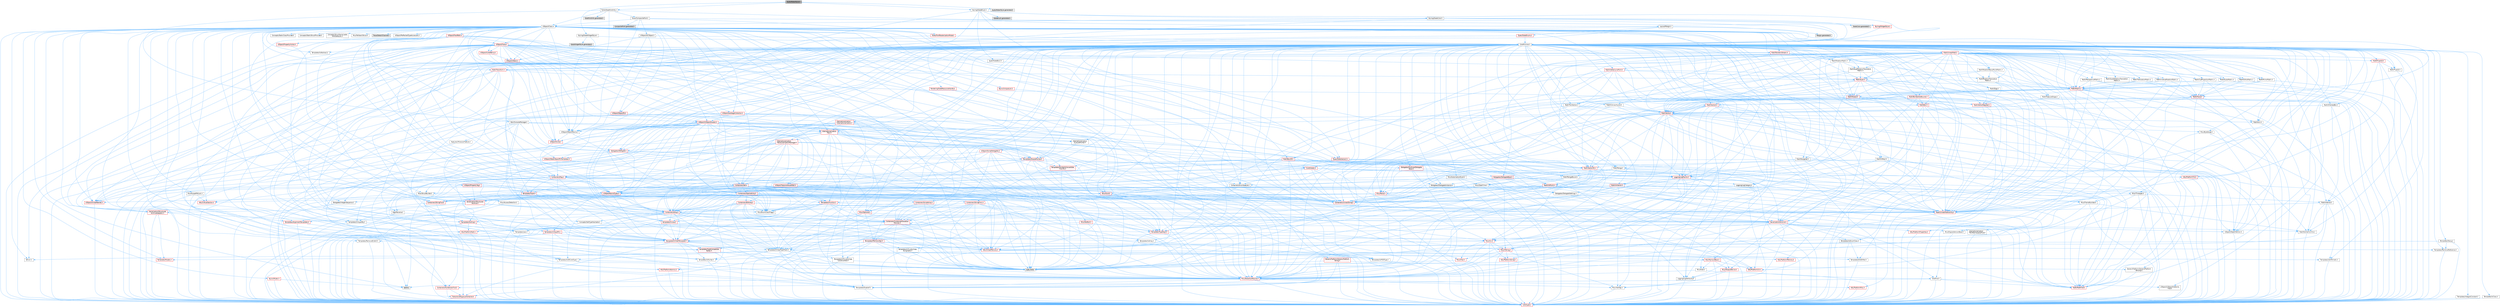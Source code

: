 digraph "AudioMeterStyle.h"
{
 // INTERACTIVE_SVG=YES
 // LATEX_PDF_SIZE
  bgcolor="transparent";
  edge [fontname=Helvetica,fontsize=10,labelfontname=Helvetica,labelfontsize=10];
  node [fontname=Helvetica,fontsize=10,shape=box,height=0.2,width=0.4];
  Node1 [id="Node000001",label="AudioMeterStyle.h",height=0.2,width=0.4,color="gray40", fillcolor="grey60", style="filled", fontcolor="black",tooltip=" "];
  Node1 -> Node2 [id="edge1_Node000001_Node000002",color="steelblue1",style="solid",tooltip=" "];
  Node2 [id="Node000002",label="Fonts/SlateFontInfo.h",height=0.2,width=0.4,color="grey40", fillcolor="white", style="filled",URL="$dc/dfb/SlateFontInfo_8h.html",tooltip=" "];
  Node2 -> Node3 [id="edge2_Node000002_Node000003",color="steelblue1",style="solid",tooltip=" "];
  Node3 [id="Node000003",label="CoreMinimal.h",height=0.2,width=0.4,color="grey40", fillcolor="white", style="filled",URL="$d7/d67/CoreMinimal_8h.html",tooltip=" "];
  Node3 -> Node4 [id="edge3_Node000003_Node000004",color="steelblue1",style="solid",tooltip=" "];
  Node4 [id="Node000004",label="CoreTypes.h",height=0.2,width=0.4,color="red", fillcolor="#FFF0F0", style="filled",URL="$dc/dec/CoreTypes_8h.html",tooltip=" "];
  Node3 -> Node18 [id="edge4_Node000003_Node000018",color="steelblue1",style="solid",tooltip=" "];
  Node18 [id="Node000018",label="CoreFwd.h",height=0.2,width=0.4,color="grey40", fillcolor="white", style="filled",URL="$d1/d1e/CoreFwd_8h.html",tooltip=" "];
  Node18 -> Node4 [id="edge5_Node000018_Node000004",color="steelblue1",style="solid",tooltip=" "];
  Node18 -> Node19 [id="edge6_Node000018_Node000019",color="steelblue1",style="solid",tooltip=" "];
  Node19 [id="Node000019",label="Containers/ContainersFwd.h",height=0.2,width=0.4,color="red", fillcolor="#FFF0F0", style="filled",URL="$d4/d0a/ContainersFwd_8h.html",tooltip=" "];
  Node19 -> Node4 [id="edge7_Node000019_Node000004",color="steelblue1",style="solid",tooltip=" "];
  Node19 -> Node20 [id="edge8_Node000019_Node000020",color="steelblue1",style="solid",tooltip=" "];
  Node20 [id="Node000020",label="Traits/IsContiguousContainer.h",height=0.2,width=0.4,color="red", fillcolor="#FFF0F0", style="filled",URL="$d5/d3c/IsContiguousContainer_8h.html",tooltip=" "];
  Node20 -> Node4 [id="edge9_Node000020_Node000004",color="steelblue1",style="solid",tooltip=" "];
  Node18 -> Node23 [id="edge10_Node000018_Node000023",color="steelblue1",style="solid",tooltip=" "];
  Node23 [id="Node000023",label="Math/MathFwd.h",height=0.2,width=0.4,color="red", fillcolor="#FFF0F0", style="filled",URL="$d2/d10/MathFwd_8h.html",tooltip=" "];
  Node18 -> Node24 [id="edge11_Node000018_Node000024",color="steelblue1",style="solid",tooltip=" "];
  Node24 [id="Node000024",label="UObject/UObjectHierarchy\lFwd.h",height=0.2,width=0.4,color="grey40", fillcolor="white", style="filled",URL="$d3/d13/UObjectHierarchyFwd_8h.html",tooltip=" "];
  Node3 -> Node24 [id="edge12_Node000003_Node000024",color="steelblue1",style="solid",tooltip=" "];
  Node3 -> Node19 [id="edge13_Node000003_Node000019",color="steelblue1",style="solid",tooltip=" "];
  Node3 -> Node25 [id="edge14_Node000003_Node000025",color="steelblue1",style="solid",tooltip=" "];
  Node25 [id="Node000025",label="Misc/VarArgs.h",height=0.2,width=0.4,color="grey40", fillcolor="white", style="filled",URL="$d5/d6f/VarArgs_8h.html",tooltip=" "];
  Node25 -> Node4 [id="edge15_Node000025_Node000004",color="steelblue1",style="solid",tooltip=" "];
  Node3 -> Node26 [id="edge16_Node000003_Node000026",color="steelblue1",style="solid",tooltip=" "];
  Node26 [id="Node000026",label="Logging/LogVerbosity.h",height=0.2,width=0.4,color="grey40", fillcolor="white", style="filled",URL="$d2/d8f/LogVerbosity_8h.html",tooltip=" "];
  Node26 -> Node4 [id="edge17_Node000026_Node000004",color="steelblue1",style="solid",tooltip=" "];
  Node3 -> Node27 [id="edge18_Node000003_Node000027",color="steelblue1",style="solid",tooltip=" "];
  Node27 [id="Node000027",label="Misc/OutputDevice.h",height=0.2,width=0.4,color="red", fillcolor="#FFF0F0", style="filled",URL="$d7/d32/OutputDevice_8h.html",tooltip=" "];
  Node27 -> Node18 [id="edge19_Node000027_Node000018",color="steelblue1",style="solid",tooltip=" "];
  Node27 -> Node4 [id="edge20_Node000027_Node000004",color="steelblue1",style="solid",tooltip=" "];
  Node27 -> Node26 [id="edge21_Node000027_Node000026",color="steelblue1",style="solid",tooltip=" "];
  Node27 -> Node25 [id="edge22_Node000027_Node000025",color="steelblue1",style="solid",tooltip=" "];
  Node3 -> Node33 [id="edge23_Node000003_Node000033",color="steelblue1",style="solid",tooltip=" "];
  Node33 [id="Node000033",label="HAL/PlatformCrt.h",height=0.2,width=0.4,color="red", fillcolor="#FFF0F0", style="filled",URL="$d8/d75/PlatformCrt_8h.html",tooltip=" "];
  Node3 -> Node43 [id="edge24_Node000003_Node000043",color="steelblue1",style="solid",tooltip=" "];
  Node43 [id="Node000043",label="HAL/PlatformMisc.h",height=0.2,width=0.4,color="red", fillcolor="#FFF0F0", style="filled",URL="$d0/df5/PlatformMisc_8h.html",tooltip=" "];
  Node43 -> Node4 [id="edge25_Node000043_Node000004",color="steelblue1",style="solid",tooltip=" "];
  Node3 -> Node62 [id="edge26_Node000003_Node000062",color="steelblue1",style="solid",tooltip=" "];
  Node62 [id="Node000062",label="Misc/AssertionMacros.h",height=0.2,width=0.4,color="red", fillcolor="#FFF0F0", style="filled",URL="$d0/dfa/AssertionMacros_8h.html",tooltip=" "];
  Node62 -> Node4 [id="edge27_Node000062_Node000004",color="steelblue1",style="solid",tooltip=" "];
  Node62 -> Node43 [id="edge28_Node000062_Node000043",color="steelblue1",style="solid",tooltip=" "];
  Node62 -> Node63 [id="edge29_Node000062_Node000063",color="steelblue1",style="solid",tooltip=" "];
  Node63 [id="Node000063",label="Templates/EnableIf.h",height=0.2,width=0.4,color="grey40", fillcolor="white", style="filled",URL="$d7/d60/EnableIf_8h.html",tooltip=" "];
  Node63 -> Node4 [id="edge30_Node000063_Node000004",color="steelblue1",style="solid",tooltip=" "];
  Node62 -> Node25 [id="edge31_Node000062_Node000025",color="steelblue1",style="solid",tooltip=" "];
  Node62 -> Node70 [id="edge32_Node000062_Node000070",color="steelblue1",style="solid",tooltip=" "];
  Node70 [id="Node000070",label="atomic",height=0.2,width=0.4,color="grey60", fillcolor="#E0E0E0", style="filled",tooltip=" "];
  Node3 -> Node71 [id="edge33_Node000003_Node000071",color="steelblue1",style="solid",tooltip=" "];
  Node71 [id="Node000071",label="Templates/IsPointer.h",height=0.2,width=0.4,color="grey40", fillcolor="white", style="filled",URL="$d7/d05/IsPointer_8h.html",tooltip=" "];
  Node71 -> Node4 [id="edge34_Node000071_Node000004",color="steelblue1",style="solid",tooltip=" "];
  Node3 -> Node72 [id="edge35_Node000003_Node000072",color="steelblue1",style="solid",tooltip=" "];
  Node72 [id="Node000072",label="HAL/PlatformMemory.h",height=0.2,width=0.4,color="red", fillcolor="#FFF0F0", style="filled",URL="$de/d68/PlatformMemory_8h.html",tooltip=" "];
  Node72 -> Node4 [id="edge36_Node000072_Node000004",color="steelblue1",style="solid",tooltip=" "];
  Node3 -> Node55 [id="edge37_Node000003_Node000055",color="steelblue1",style="solid",tooltip=" "];
  Node55 [id="Node000055",label="HAL/PlatformAtomics.h",height=0.2,width=0.4,color="red", fillcolor="#FFF0F0", style="filled",URL="$d3/d36/PlatformAtomics_8h.html",tooltip=" "];
  Node55 -> Node4 [id="edge38_Node000055_Node000004",color="steelblue1",style="solid",tooltip=" "];
  Node3 -> Node77 [id="edge39_Node000003_Node000077",color="steelblue1",style="solid",tooltip=" "];
  Node77 [id="Node000077",label="Misc/Exec.h",height=0.2,width=0.4,color="grey40", fillcolor="white", style="filled",URL="$de/ddb/Exec_8h.html",tooltip=" "];
  Node77 -> Node4 [id="edge40_Node000077_Node000004",color="steelblue1",style="solid",tooltip=" "];
  Node77 -> Node62 [id="edge41_Node000077_Node000062",color="steelblue1",style="solid",tooltip=" "];
  Node3 -> Node78 [id="edge42_Node000003_Node000078",color="steelblue1",style="solid",tooltip=" "];
  Node78 [id="Node000078",label="HAL/MemoryBase.h",height=0.2,width=0.4,color="red", fillcolor="#FFF0F0", style="filled",URL="$d6/d9f/MemoryBase_8h.html",tooltip=" "];
  Node78 -> Node4 [id="edge43_Node000078_Node000004",color="steelblue1",style="solid",tooltip=" "];
  Node78 -> Node55 [id="edge44_Node000078_Node000055",color="steelblue1",style="solid",tooltip=" "];
  Node78 -> Node33 [id="edge45_Node000078_Node000033",color="steelblue1",style="solid",tooltip=" "];
  Node78 -> Node77 [id="edge46_Node000078_Node000077",color="steelblue1",style="solid",tooltip=" "];
  Node78 -> Node27 [id="edge47_Node000078_Node000027",color="steelblue1",style="solid",tooltip=" "];
  Node3 -> Node88 [id="edge48_Node000003_Node000088",color="steelblue1",style="solid",tooltip=" "];
  Node88 [id="Node000088",label="HAL/UnrealMemory.h",height=0.2,width=0.4,color="red", fillcolor="#FFF0F0", style="filled",URL="$d9/d96/UnrealMemory_8h.html",tooltip=" "];
  Node88 -> Node4 [id="edge49_Node000088_Node000004",color="steelblue1",style="solid",tooltip=" "];
  Node88 -> Node78 [id="edge50_Node000088_Node000078",color="steelblue1",style="solid",tooltip=" "];
  Node88 -> Node72 [id="edge51_Node000088_Node000072",color="steelblue1",style="solid",tooltip=" "];
  Node88 -> Node71 [id="edge52_Node000088_Node000071",color="steelblue1",style="solid",tooltip=" "];
  Node3 -> Node90 [id="edge53_Node000003_Node000090",color="steelblue1",style="solid",tooltip=" "];
  Node90 [id="Node000090",label="Templates/IsArithmetic.h",height=0.2,width=0.4,color="grey40", fillcolor="white", style="filled",URL="$d2/d5d/IsArithmetic_8h.html",tooltip=" "];
  Node90 -> Node4 [id="edge54_Node000090_Node000004",color="steelblue1",style="solid",tooltip=" "];
  Node3 -> Node84 [id="edge55_Node000003_Node000084",color="steelblue1",style="solid",tooltip=" "];
  Node84 [id="Node000084",label="Templates/AndOrNot.h",height=0.2,width=0.4,color="grey40", fillcolor="white", style="filled",URL="$db/d0a/AndOrNot_8h.html",tooltip=" "];
  Node84 -> Node4 [id="edge56_Node000084_Node000004",color="steelblue1",style="solid",tooltip=" "];
  Node3 -> Node91 [id="edge57_Node000003_Node000091",color="steelblue1",style="solid",tooltip=" "];
  Node91 [id="Node000091",label="Templates/IsPODType.h",height=0.2,width=0.4,color="grey40", fillcolor="white", style="filled",URL="$d7/db1/IsPODType_8h.html",tooltip=" "];
  Node91 -> Node4 [id="edge58_Node000091_Node000004",color="steelblue1",style="solid",tooltip=" "];
  Node3 -> Node92 [id="edge59_Node000003_Node000092",color="steelblue1",style="solid",tooltip=" "];
  Node92 [id="Node000092",label="Templates/IsUECoreType.h",height=0.2,width=0.4,color="grey40", fillcolor="white", style="filled",URL="$d1/db8/IsUECoreType_8h.html",tooltip=" "];
  Node92 -> Node4 [id="edge60_Node000092_Node000004",color="steelblue1",style="solid",tooltip=" "];
  Node92 -> Node8 [id="edge61_Node000092_Node000008",color="steelblue1",style="solid",tooltip=" "];
  Node8 [id="Node000008",label="type_traits",height=0.2,width=0.4,color="grey60", fillcolor="#E0E0E0", style="filled",tooltip=" "];
  Node3 -> Node85 [id="edge62_Node000003_Node000085",color="steelblue1",style="solid",tooltip=" "];
  Node85 [id="Node000085",label="Templates/IsTriviallyCopy\lConstructible.h",height=0.2,width=0.4,color="grey40", fillcolor="white", style="filled",URL="$d3/d78/IsTriviallyCopyConstructible_8h.html",tooltip=" "];
  Node85 -> Node4 [id="edge63_Node000085_Node000004",color="steelblue1",style="solid",tooltip=" "];
  Node85 -> Node8 [id="edge64_Node000085_Node000008",color="steelblue1",style="solid",tooltip=" "];
  Node3 -> Node93 [id="edge65_Node000003_Node000093",color="steelblue1",style="solid",tooltip=" "];
  Node93 [id="Node000093",label="Templates/UnrealTypeTraits.h",height=0.2,width=0.4,color="grey40", fillcolor="white", style="filled",URL="$d2/d2d/UnrealTypeTraits_8h.html",tooltip=" "];
  Node93 -> Node4 [id="edge66_Node000093_Node000004",color="steelblue1",style="solid",tooltip=" "];
  Node93 -> Node71 [id="edge67_Node000093_Node000071",color="steelblue1",style="solid",tooltip=" "];
  Node93 -> Node62 [id="edge68_Node000093_Node000062",color="steelblue1",style="solid",tooltip=" "];
  Node93 -> Node84 [id="edge69_Node000093_Node000084",color="steelblue1",style="solid",tooltip=" "];
  Node93 -> Node63 [id="edge70_Node000093_Node000063",color="steelblue1",style="solid",tooltip=" "];
  Node93 -> Node90 [id="edge71_Node000093_Node000090",color="steelblue1",style="solid",tooltip=" "];
  Node93 -> Node30 [id="edge72_Node000093_Node000030",color="steelblue1",style="solid",tooltip=" "];
  Node30 [id="Node000030",label="IsEnum.h",height=0.2,width=0.4,color="grey40", fillcolor="white", style="filled",URL="$d4/de5/IsEnum_8h.html",tooltip=" "];
  Node93 -> Node94 [id="edge73_Node000093_Node000094",color="steelblue1",style="solid",tooltip=" "];
  Node94 [id="Node000094",label="Templates/Models.h",height=0.2,width=0.4,color="red", fillcolor="#FFF0F0", style="filled",URL="$d3/d0c/Models_8h.html",tooltip=" "];
  Node93 -> Node91 [id="edge74_Node000093_Node000091",color="steelblue1",style="solid",tooltip=" "];
  Node93 -> Node92 [id="edge75_Node000093_Node000092",color="steelblue1",style="solid",tooltip=" "];
  Node93 -> Node85 [id="edge76_Node000093_Node000085",color="steelblue1",style="solid",tooltip=" "];
  Node3 -> Node63 [id="edge77_Node000003_Node000063",color="steelblue1",style="solid",tooltip=" "];
  Node3 -> Node95 [id="edge78_Node000003_Node000095",color="steelblue1",style="solid",tooltip=" "];
  Node95 [id="Node000095",label="Templates/RemoveReference.h",height=0.2,width=0.4,color="grey40", fillcolor="white", style="filled",URL="$da/dbe/RemoveReference_8h.html",tooltip=" "];
  Node95 -> Node4 [id="edge79_Node000095_Node000004",color="steelblue1",style="solid",tooltip=" "];
  Node3 -> Node96 [id="edge80_Node000003_Node000096",color="steelblue1",style="solid",tooltip=" "];
  Node96 [id="Node000096",label="Templates/IntegralConstant.h",height=0.2,width=0.4,color="grey40", fillcolor="white", style="filled",URL="$db/d1b/IntegralConstant_8h.html",tooltip=" "];
  Node96 -> Node4 [id="edge81_Node000096_Node000004",color="steelblue1",style="solid",tooltip=" "];
  Node3 -> Node97 [id="edge82_Node000003_Node000097",color="steelblue1",style="solid",tooltip=" "];
  Node97 [id="Node000097",label="Templates/IsClass.h",height=0.2,width=0.4,color="grey40", fillcolor="white", style="filled",URL="$db/dcb/IsClass_8h.html",tooltip=" "];
  Node97 -> Node4 [id="edge83_Node000097_Node000004",color="steelblue1",style="solid",tooltip=" "];
  Node3 -> Node98 [id="edge84_Node000003_Node000098",color="steelblue1",style="solid",tooltip=" "];
  Node98 [id="Node000098",label="Templates/TypeCompatible\lBytes.h",height=0.2,width=0.4,color="red", fillcolor="#FFF0F0", style="filled",URL="$df/d0a/TypeCompatibleBytes_8h.html",tooltip=" "];
  Node98 -> Node4 [id="edge85_Node000098_Node000004",color="steelblue1",style="solid",tooltip=" "];
  Node98 -> Node8 [id="edge86_Node000098_Node000008",color="steelblue1",style="solid",tooltip=" "];
  Node3 -> Node20 [id="edge87_Node000003_Node000020",color="steelblue1",style="solid",tooltip=" "];
  Node3 -> Node99 [id="edge88_Node000003_Node000099",color="steelblue1",style="solid",tooltip=" "];
  Node99 [id="Node000099",label="Templates/UnrealTemplate.h",height=0.2,width=0.4,color="red", fillcolor="#FFF0F0", style="filled",URL="$d4/d24/UnrealTemplate_8h.html",tooltip=" "];
  Node99 -> Node4 [id="edge89_Node000099_Node000004",color="steelblue1",style="solid",tooltip=" "];
  Node99 -> Node71 [id="edge90_Node000099_Node000071",color="steelblue1",style="solid",tooltip=" "];
  Node99 -> Node88 [id="edge91_Node000099_Node000088",color="steelblue1",style="solid",tooltip=" "];
  Node99 -> Node93 [id="edge92_Node000099_Node000093",color="steelblue1",style="solid",tooltip=" "];
  Node99 -> Node95 [id="edge93_Node000099_Node000095",color="steelblue1",style="solid",tooltip=" "];
  Node99 -> Node98 [id="edge94_Node000099_Node000098",color="steelblue1",style="solid",tooltip=" "];
  Node99 -> Node20 [id="edge95_Node000099_Node000020",color="steelblue1",style="solid",tooltip=" "];
  Node99 -> Node8 [id="edge96_Node000099_Node000008",color="steelblue1",style="solid",tooltip=" "];
  Node3 -> Node48 [id="edge97_Node000003_Node000048",color="steelblue1",style="solid",tooltip=" "];
  Node48 [id="Node000048",label="Math/NumericLimits.h",height=0.2,width=0.4,color="grey40", fillcolor="white", style="filled",URL="$df/d1b/NumericLimits_8h.html",tooltip=" "];
  Node48 -> Node4 [id="edge98_Node000048_Node000004",color="steelblue1",style="solid",tooltip=" "];
  Node3 -> Node103 [id="edge99_Node000003_Node000103",color="steelblue1",style="solid",tooltip=" "];
  Node103 [id="Node000103",label="HAL/PlatformMath.h",height=0.2,width=0.4,color="red", fillcolor="#FFF0F0", style="filled",URL="$dc/d53/PlatformMath_8h.html",tooltip=" "];
  Node103 -> Node4 [id="edge100_Node000103_Node000004",color="steelblue1",style="solid",tooltip=" "];
  Node3 -> Node86 [id="edge101_Node000003_Node000086",color="steelblue1",style="solid",tooltip=" "];
  Node86 [id="Node000086",label="Templates/IsTriviallyCopy\lAssignable.h",height=0.2,width=0.4,color="grey40", fillcolor="white", style="filled",URL="$d2/df2/IsTriviallyCopyAssignable_8h.html",tooltip=" "];
  Node86 -> Node4 [id="edge102_Node000086_Node000004",color="steelblue1",style="solid",tooltip=" "];
  Node86 -> Node8 [id="edge103_Node000086_Node000008",color="steelblue1",style="solid",tooltip=" "];
  Node3 -> Node111 [id="edge104_Node000003_Node000111",color="steelblue1",style="solid",tooltip=" "];
  Node111 [id="Node000111",label="Templates/MemoryOps.h",height=0.2,width=0.4,color="red", fillcolor="#FFF0F0", style="filled",URL="$db/dea/MemoryOps_8h.html",tooltip=" "];
  Node111 -> Node4 [id="edge105_Node000111_Node000004",color="steelblue1",style="solid",tooltip=" "];
  Node111 -> Node88 [id="edge106_Node000111_Node000088",color="steelblue1",style="solid",tooltip=" "];
  Node111 -> Node86 [id="edge107_Node000111_Node000086",color="steelblue1",style="solid",tooltip=" "];
  Node111 -> Node85 [id="edge108_Node000111_Node000085",color="steelblue1",style="solid",tooltip=" "];
  Node111 -> Node93 [id="edge109_Node000111_Node000093",color="steelblue1",style="solid",tooltip=" "];
  Node111 -> Node8 [id="edge110_Node000111_Node000008",color="steelblue1",style="solid",tooltip=" "];
  Node3 -> Node112 [id="edge111_Node000003_Node000112",color="steelblue1",style="solid",tooltip=" "];
  Node112 [id="Node000112",label="Containers/ContainerAllocation\lPolicies.h",height=0.2,width=0.4,color="red", fillcolor="#FFF0F0", style="filled",URL="$d7/dff/ContainerAllocationPolicies_8h.html",tooltip=" "];
  Node112 -> Node4 [id="edge112_Node000112_Node000004",color="steelblue1",style="solid",tooltip=" "];
  Node112 -> Node112 [id="edge113_Node000112_Node000112",color="steelblue1",style="solid",tooltip=" "];
  Node112 -> Node103 [id="edge114_Node000112_Node000103",color="steelblue1",style="solid",tooltip=" "];
  Node112 -> Node88 [id="edge115_Node000112_Node000088",color="steelblue1",style="solid",tooltip=" "];
  Node112 -> Node48 [id="edge116_Node000112_Node000048",color="steelblue1",style="solid",tooltip=" "];
  Node112 -> Node62 [id="edge117_Node000112_Node000062",color="steelblue1",style="solid",tooltip=" "];
  Node112 -> Node111 [id="edge118_Node000112_Node000111",color="steelblue1",style="solid",tooltip=" "];
  Node112 -> Node98 [id="edge119_Node000112_Node000098",color="steelblue1",style="solid",tooltip=" "];
  Node112 -> Node8 [id="edge120_Node000112_Node000008",color="steelblue1",style="solid",tooltip=" "];
  Node3 -> Node115 [id="edge121_Node000003_Node000115",color="steelblue1",style="solid",tooltip=" "];
  Node115 [id="Node000115",label="Templates/IsEnumClass.h",height=0.2,width=0.4,color="grey40", fillcolor="white", style="filled",URL="$d7/d15/IsEnumClass_8h.html",tooltip=" "];
  Node115 -> Node4 [id="edge122_Node000115_Node000004",color="steelblue1",style="solid",tooltip=" "];
  Node115 -> Node84 [id="edge123_Node000115_Node000084",color="steelblue1",style="solid",tooltip=" "];
  Node3 -> Node116 [id="edge124_Node000003_Node000116",color="steelblue1",style="solid",tooltip=" "];
  Node116 [id="Node000116",label="HAL/PlatformProperties.h",height=0.2,width=0.4,color="red", fillcolor="#FFF0F0", style="filled",URL="$d9/db0/PlatformProperties_8h.html",tooltip=" "];
  Node116 -> Node4 [id="edge125_Node000116_Node000004",color="steelblue1",style="solid",tooltip=" "];
  Node3 -> Node119 [id="edge126_Node000003_Node000119",color="steelblue1",style="solid",tooltip=" "];
  Node119 [id="Node000119",label="Misc/EngineVersionBase.h",height=0.2,width=0.4,color="grey40", fillcolor="white", style="filled",URL="$d5/d2b/EngineVersionBase_8h.html",tooltip=" "];
  Node119 -> Node4 [id="edge127_Node000119_Node000004",color="steelblue1",style="solid",tooltip=" "];
  Node3 -> Node120 [id="edge128_Node000003_Node000120",color="steelblue1",style="solid",tooltip=" "];
  Node120 [id="Node000120",label="Internationalization\l/TextNamespaceFwd.h",height=0.2,width=0.4,color="grey40", fillcolor="white", style="filled",URL="$d8/d97/TextNamespaceFwd_8h.html",tooltip=" "];
  Node120 -> Node4 [id="edge129_Node000120_Node000004",color="steelblue1",style="solid",tooltip=" "];
  Node3 -> Node121 [id="edge130_Node000003_Node000121",color="steelblue1",style="solid",tooltip=" "];
  Node121 [id="Node000121",label="Serialization/Archive.h",height=0.2,width=0.4,color="red", fillcolor="#FFF0F0", style="filled",URL="$d7/d3b/Archive_8h.html",tooltip=" "];
  Node121 -> Node18 [id="edge131_Node000121_Node000018",color="steelblue1",style="solid",tooltip=" "];
  Node121 -> Node4 [id="edge132_Node000121_Node000004",color="steelblue1",style="solid",tooltip=" "];
  Node121 -> Node116 [id="edge133_Node000121_Node000116",color="steelblue1",style="solid",tooltip=" "];
  Node121 -> Node120 [id="edge134_Node000121_Node000120",color="steelblue1",style="solid",tooltip=" "];
  Node121 -> Node23 [id="edge135_Node000121_Node000023",color="steelblue1",style="solid",tooltip=" "];
  Node121 -> Node62 [id="edge136_Node000121_Node000062",color="steelblue1",style="solid",tooltip=" "];
  Node121 -> Node119 [id="edge137_Node000121_Node000119",color="steelblue1",style="solid",tooltip=" "];
  Node121 -> Node25 [id="edge138_Node000121_Node000025",color="steelblue1",style="solid",tooltip=" "];
  Node121 -> Node63 [id="edge139_Node000121_Node000063",color="steelblue1",style="solid",tooltip=" "];
  Node121 -> Node115 [id="edge140_Node000121_Node000115",color="steelblue1",style="solid",tooltip=" "];
  Node121 -> Node99 [id="edge141_Node000121_Node000099",color="steelblue1",style="solid",tooltip=" "];
  Node121 -> Node124 [id="edge142_Node000121_Node000124",color="steelblue1",style="solid",tooltip=" "];
  Node124 [id="Node000124",label="UObject/ObjectVersion.h",height=0.2,width=0.4,color="grey40", fillcolor="white", style="filled",URL="$da/d63/ObjectVersion_8h.html",tooltip=" "];
  Node124 -> Node4 [id="edge143_Node000124_Node000004",color="steelblue1",style="solid",tooltip=" "];
  Node3 -> Node125 [id="edge144_Node000003_Node000125",color="steelblue1",style="solid",tooltip=" "];
  Node125 [id="Node000125",label="Templates/Less.h",height=0.2,width=0.4,color="grey40", fillcolor="white", style="filled",URL="$de/dc8/Less_8h.html",tooltip=" "];
  Node125 -> Node4 [id="edge145_Node000125_Node000004",color="steelblue1",style="solid",tooltip=" "];
  Node125 -> Node99 [id="edge146_Node000125_Node000099",color="steelblue1",style="solid",tooltip=" "];
  Node3 -> Node126 [id="edge147_Node000003_Node000126",color="steelblue1",style="solid",tooltip=" "];
  Node126 [id="Node000126",label="Templates/Sorting.h",height=0.2,width=0.4,color="red", fillcolor="#FFF0F0", style="filled",URL="$d3/d9e/Sorting_8h.html",tooltip=" "];
  Node126 -> Node4 [id="edge148_Node000126_Node000004",color="steelblue1",style="solid",tooltip=" "];
  Node126 -> Node103 [id="edge149_Node000126_Node000103",color="steelblue1",style="solid",tooltip=" "];
  Node126 -> Node125 [id="edge150_Node000126_Node000125",color="steelblue1",style="solid",tooltip=" "];
  Node3 -> Node137 [id="edge151_Node000003_Node000137",color="steelblue1",style="solid",tooltip=" "];
  Node137 [id="Node000137",label="Misc/Char.h",height=0.2,width=0.4,color="red", fillcolor="#FFF0F0", style="filled",URL="$d0/d58/Char_8h.html",tooltip=" "];
  Node137 -> Node4 [id="edge152_Node000137_Node000004",color="steelblue1",style="solid",tooltip=" "];
  Node137 -> Node8 [id="edge153_Node000137_Node000008",color="steelblue1",style="solid",tooltip=" "];
  Node3 -> Node140 [id="edge154_Node000003_Node000140",color="steelblue1",style="solid",tooltip=" "];
  Node140 [id="Node000140",label="GenericPlatform/GenericPlatform\lStricmp.h",height=0.2,width=0.4,color="grey40", fillcolor="white", style="filled",URL="$d2/d86/GenericPlatformStricmp_8h.html",tooltip=" "];
  Node140 -> Node4 [id="edge155_Node000140_Node000004",color="steelblue1",style="solid",tooltip=" "];
  Node3 -> Node141 [id="edge156_Node000003_Node000141",color="steelblue1",style="solid",tooltip=" "];
  Node141 [id="Node000141",label="GenericPlatform/GenericPlatform\lString.h",height=0.2,width=0.4,color="red", fillcolor="#FFF0F0", style="filled",URL="$dd/d20/GenericPlatformString_8h.html",tooltip=" "];
  Node141 -> Node4 [id="edge157_Node000141_Node000004",color="steelblue1",style="solid",tooltip=" "];
  Node141 -> Node140 [id="edge158_Node000141_Node000140",color="steelblue1",style="solid",tooltip=" "];
  Node141 -> Node63 [id="edge159_Node000141_Node000063",color="steelblue1",style="solid",tooltip=" "];
  Node141 -> Node8 [id="edge160_Node000141_Node000008",color="steelblue1",style="solid",tooltip=" "];
  Node3 -> Node74 [id="edge161_Node000003_Node000074",color="steelblue1",style="solid",tooltip=" "];
  Node74 [id="Node000074",label="HAL/PlatformString.h",height=0.2,width=0.4,color="red", fillcolor="#FFF0F0", style="filled",URL="$db/db5/PlatformString_8h.html",tooltip=" "];
  Node74 -> Node4 [id="edge162_Node000074_Node000004",color="steelblue1",style="solid",tooltip=" "];
  Node3 -> Node144 [id="edge163_Node000003_Node000144",color="steelblue1",style="solid",tooltip=" "];
  Node144 [id="Node000144",label="Misc/CString.h",height=0.2,width=0.4,color="red", fillcolor="#FFF0F0", style="filled",URL="$d2/d49/CString_8h.html",tooltip=" "];
  Node144 -> Node4 [id="edge164_Node000144_Node000004",color="steelblue1",style="solid",tooltip=" "];
  Node144 -> Node33 [id="edge165_Node000144_Node000033",color="steelblue1",style="solid",tooltip=" "];
  Node144 -> Node74 [id="edge166_Node000144_Node000074",color="steelblue1",style="solid",tooltip=" "];
  Node144 -> Node62 [id="edge167_Node000144_Node000062",color="steelblue1",style="solid",tooltip=" "];
  Node144 -> Node137 [id="edge168_Node000144_Node000137",color="steelblue1",style="solid",tooltip=" "];
  Node144 -> Node25 [id="edge169_Node000144_Node000025",color="steelblue1",style="solid",tooltip=" "];
  Node3 -> Node145 [id="edge170_Node000003_Node000145",color="steelblue1",style="solid",tooltip=" "];
  Node145 [id="Node000145",label="Misc/Crc.h",height=0.2,width=0.4,color="red", fillcolor="#FFF0F0", style="filled",URL="$d4/dd2/Crc_8h.html",tooltip=" "];
  Node145 -> Node4 [id="edge171_Node000145_Node000004",color="steelblue1",style="solid",tooltip=" "];
  Node145 -> Node74 [id="edge172_Node000145_Node000074",color="steelblue1",style="solid",tooltip=" "];
  Node145 -> Node62 [id="edge173_Node000145_Node000062",color="steelblue1",style="solid",tooltip=" "];
  Node145 -> Node144 [id="edge174_Node000145_Node000144",color="steelblue1",style="solid",tooltip=" "];
  Node145 -> Node137 [id="edge175_Node000145_Node000137",color="steelblue1",style="solid",tooltip=" "];
  Node145 -> Node93 [id="edge176_Node000145_Node000093",color="steelblue1",style="solid",tooltip=" "];
  Node3 -> Node136 [id="edge177_Node000003_Node000136",color="steelblue1",style="solid",tooltip=" "];
  Node136 [id="Node000136",label="Math/UnrealMathUtility.h",height=0.2,width=0.4,color="red", fillcolor="#FFF0F0", style="filled",URL="$db/db8/UnrealMathUtility_8h.html",tooltip=" "];
  Node136 -> Node4 [id="edge178_Node000136_Node000004",color="steelblue1",style="solid",tooltip=" "];
  Node136 -> Node62 [id="edge179_Node000136_Node000062",color="steelblue1",style="solid",tooltip=" "];
  Node136 -> Node103 [id="edge180_Node000136_Node000103",color="steelblue1",style="solid",tooltip=" "];
  Node136 -> Node23 [id="edge181_Node000136_Node000023",color="steelblue1",style="solid",tooltip=" "];
  Node3 -> Node146 [id="edge182_Node000003_Node000146",color="steelblue1",style="solid",tooltip=" "];
  Node146 [id="Node000146",label="Containers/UnrealString.h",height=0.2,width=0.4,color="red", fillcolor="#FFF0F0", style="filled",URL="$d5/dba/UnrealString_8h.html",tooltip=" "];
  Node3 -> Node150 [id="edge183_Node000003_Node000150",color="steelblue1",style="solid",tooltip=" "];
  Node150 [id="Node000150",label="Containers/Array.h",height=0.2,width=0.4,color="red", fillcolor="#FFF0F0", style="filled",URL="$df/dd0/Array_8h.html",tooltip=" "];
  Node150 -> Node4 [id="edge184_Node000150_Node000004",color="steelblue1",style="solid",tooltip=" "];
  Node150 -> Node62 [id="edge185_Node000150_Node000062",color="steelblue1",style="solid",tooltip=" "];
  Node150 -> Node88 [id="edge186_Node000150_Node000088",color="steelblue1",style="solid",tooltip=" "];
  Node150 -> Node93 [id="edge187_Node000150_Node000093",color="steelblue1",style="solid",tooltip=" "];
  Node150 -> Node99 [id="edge188_Node000150_Node000099",color="steelblue1",style="solid",tooltip=" "];
  Node150 -> Node112 [id="edge189_Node000150_Node000112",color="steelblue1",style="solid",tooltip=" "];
  Node150 -> Node121 [id="edge190_Node000150_Node000121",color="steelblue1",style="solid",tooltip=" "];
  Node150 -> Node171 [id="edge191_Node000150_Node000171",color="steelblue1",style="solid",tooltip=" "];
  Node171 [id="Node000171",label="Concepts/GetTypeHashable.h",height=0.2,width=0.4,color="grey40", fillcolor="white", style="filled",URL="$d3/da2/GetTypeHashable_8h.html",tooltip=" "];
  Node171 -> Node4 [id="edge192_Node000171_Node000004",color="steelblue1",style="solid",tooltip=" "];
  Node171 -> Node162 [id="edge193_Node000171_Node000162",color="steelblue1",style="solid",tooltip=" "];
  Node162 [id="Node000162",label="Templates/TypeHash.h",height=0.2,width=0.4,color="red", fillcolor="#FFF0F0", style="filled",URL="$d1/d62/TypeHash_8h.html",tooltip=" "];
  Node162 -> Node4 [id="edge194_Node000162_Node000004",color="steelblue1",style="solid",tooltip=" "];
  Node162 -> Node145 [id="edge195_Node000162_Node000145",color="steelblue1",style="solid",tooltip=" "];
  Node162 -> Node8 [id="edge196_Node000162_Node000008",color="steelblue1",style="solid",tooltip=" "];
  Node150 -> Node129 [id="edge197_Node000150_Node000129",color="steelblue1",style="solid",tooltip=" "];
  Node129 [id="Node000129",label="Templates/Invoke.h",height=0.2,width=0.4,color="red", fillcolor="#FFF0F0", style="filled",URL="$d7/deb/Invoke_8h.html",tooltip=" "];
  Node129 -> Node4 [id="edge198_Node000129_Node000004",color="steelblue1",style="solid",tooltip=" "];
  Node129 -> Node99 [id="edge199_Node000129_Node000099",color="steelblue1",style="solid",tooltip=" "];
  Node129 -> Node8 [id="edge200_Node000129_Node000008",color="steelblue1",style="solid",tooltip=" "];
  Node150 -> Node125 [id="edge201_Node000150_Node000125",color="steelblue1",style="solid",tooltip=" "];
  Node150 -> Node126 [id="edge202_Node000150_Node000126",color="steelblue1",style="solid",tooltip=" "];
  Node150 -> Node173 [id="edge203_Node000150_Node000173",color="steelblue1",style="solid",tooltip=" "];
  Node173 [id="Node000173",label="Templates/AlignmentTemplates.h",height=0.2,width=0.4,color="red", fillcolor="#FFF0F0", style="filled",URL="$dd/d32/AlignmentTemplates_8h.html",tooltip=" "];
  Node173 -> Node4 [id="edge204_Node000173_Node000004",color="steelblue1",style="solid",tooltip=" "];
  Node173 -> Node71 [id="edge205_Node000173_Node000071",color="steelblue1",style="solid",tooltip=" "];
  Node150 -> Node8 [id="edge206_Node000150_Node000008",color="steelblue1",style="solid",tooltip=" "];
  Node3 -> Node174 [id="edge207_Node000003_Node000174",color="steelblue1",style="solid",tooltip=" "];
  Node174 [id="Node000174",label="Misc/FrameNumber.h",height=0.2,width=0.4,color="grey40", fillcolor="white", style="filled",URL="$dd/dbd/FrameNumber_8h.html",tooltip=" "];
  Node174 -> Node4 [id="edge208_Node000174_Node000004",color="steelblue1",style="solid",tooltip=" "];
  Node174 -> Node48 [id="edge209_Node000174_Node000048",color="steelblue1",style="solid",tooltip=" "];
  Node174 -> Node136 [id="edge210_Node000174_Node000136",color="steelblue1",style="solid",tooltip=" "];
  Node174 -> Node63 [id="edge211_Node000174_Node000063",color="steelblue1",style="solid",tooltip=" "];
  Node174 -> Node93 [id="edge212_Node000174_Node000093",color="steelblue1",style="solid",tooltip=" "];
  Node3 -> Node175 [id="edge213_Node000003_Node000175",color="steelblue1",style="solid",tooltip=" "];
  Node175 [id="Node000175",label="Misc/Timespan.h",height=0.2,width=0.4,color="grey40", fillcolor="white", style="filled",URL="$da/dd9/Timespan_8h.html",tooltip=" "];
  Node175 -> Node4 [id="edge214_Node000175_Node000004",color="steelblue1",style="solid",tooltip=" "];
  Node175 -> Node176 [id="edge215_Node000175_Node000176",color="steelblue1",style="solid",tooltip=" "];
  Node176 [id="Node000176",label="Math/Interval.h",height=0.2,width=0.4,color="grey40", fillcolor="white", style="filled",URL="$d1/d55/Interval_8h.html",tooltip=" "];
  Node176 -> Node4 [id="edge216_Node000176_Node000004",color="steelblue1",style="solid",tooltip=" "];
  Node176 -> Node90 [id="edge217_Node000176_Node000090",color="steelblue1",style="solid",tooltip=" "];
  Node176 -> Node93 [id="edge218_Node000176_Node000093",color="steelblue1",style="solid",tooltip=" "];
  Node176 -> Node48 [id="edge219_Node000176_Node000048",color="steelblue1",style="solid",tooltip=" "];
  Node176 -> Node136 [id="edge220_Node000176_Node000136",color="steelblue1",style="solid",tooltip=" "];
  Node175 -> Node136 [id="edge221_Node000175_Node000136",color="steelblue1",style="solid",tooltip=" "];
  Node175 -> Node62 [id="edge222_Node000175_Node000062",color="steelblue1",style="solid",tooltip=" "];
  Node3 -> Node177 [id="edge223_Node000003_Node000177",color="steelblue1",style="solid",tooltip=" "];
  Node177 [id="Node000177",label="Containers/StringConv.h",height=0.2,width=0.4,color="red", fillcolor="#FFF0F0", style="filled",URL="$d3/ddf/StringConv_8h.html",tooltip=" "];
  Node177 -> Node4 [id="edge224_Node000177_Node000004",color="steelblue1",style="solid",tooltip=" "];
  Node177 -> Node62 [id="edge225_Node000177_Node000062",color="steelblue1",style="solid",tooltip=" "];
  Node177 -> Node112 [id="edge226_Node000177_Node000112",color="steelblue1",style="solid",tooltip=" "];
  Node177 -> Node150 [id="edge227_Node000177_Node000150",color="steelblue1",style="solid",tooltip=" "];
  Node177 -> Node144 [id="edge228_Node000177_Node000144",color="steelblue1",style="solid",tooltip=" "];
  Node177 -> Node178 [id="edge229_Node000177_Node000178",color="steelblue1",style="solid",tooltip=" "];
  Node178 [id="Node000178",label="Templates/IsArray.h",height=0.2,width=0.4,color="grey40", fillcolor="white", style="filled",URL="$d8/d8d/IsArray_8h.html",tooltip=" "];
  Node178 -> Node4 [id="edge230_Node000178_Node000004",color="steelblue1",style="solid",tooltip=" "];
  Node177 -> Node99 [id="edge231_Node000177_Node000099",color="steelblue1",style="solid",tooltip=" "];
  Node177 -> Node93 [id="edge232_Node000177_Node000093",color="steelblue1",style="solid",tooltip=" "];
  Node177 -> Node20 [id="edge233_Node000177_Node000020",color="steelblue1",style="solid",tooltip=" "];
  Node177 -> Node8 [id="edge234_Node000177_Node000008",color="steelblue1",style="solid",tooltip=" "];
  Node3 -> Node179 [id="edge235_Node000003_Node000179",color="steelblue1",style="solid",tooltip=" "];
  Node179 [id="Node000179",label="UObject/UnrealNames.h",height=0.2,width=0.4,color="red", fillcolor="#FFF0F0", style="filled",URL="$d8/db1/UnrealNames_8h.html",tooltip=" "];
  Node179 -> Node4 [id="edge236_Node000179_Node000004",color="steelblue1",style="solid",tooltip=" "];
  Node3 -> Node181 [id="edge237_Node000003_Node000181",color="steelblue1",style="solid",tooltip=" "];
  Node181 [id="Node000181",label="UObject/NameTypes.h",height=0.2,width=0.4,color="red", fillcolor="#FFF0F0", style="filled",URL="$d6/d35/NameTypes_8h.html",tooltip=" "];
  Node181 -> Node4 [id="edge238_Node000181_Node000004",color="steelblue1",style="solid",tooltip=" "];
  Node181 -> Node62 [id="edge239_Node000181_Node000062",color="steelblue1",style="solid",tooltip=" "];
  Node181 -> Node88 [id="edge240_Node000181_Node000088",color="steelblue1",style="solid",tooltip=" "];
  Node181 -> Node93 [id="edge241_Node000181_Node000093",color="steelblue1",style="solid",tooltip=" "];
  Node181 -> Node99 [id="edge242_Node000181_Node000099",color="steelblue1",style="solid",tooltip=" "];
  Node181 -> Node146 [id="edge243_Node000181_Node000146",color="steelblue1",style="solid",tooltip=" "];
  Node181 -> Node182 [id="edge244_Node000181_Node000182",color="steelblue1",style="solid",tooltip=" "];
  Node182 [id="Node000182",label="HAL/CriticalSection.h",height=0.2,width=0.4,color="red", fillcolor="#FFF0F0", style="filled",URL="$d6/d90/CriticalSection_8h.html",tooltip=" "];
  Node181 -> Node177 [id="edge245_Node000181_Node000177",color="steelblue1",style="solid",tooltip=" "];
  Node181 -> Node45 [id="edge246_Node000181_Node000045",color="steelblue1",style="solid",tooltip=" "];
  Node45 [id="Node000045",label="Containers/StringFwd.h",height=0.2,width=0.4,color="red", fillcolor="#FFF0F0", style="filled",URL="$df/d37/StringFwd_8h.html",tooltip=" "];
  Node45 -> Node4 [id="edge247_Node000045_Node000004",color="steelblue1",style="solid",tooltip=" "];
  Node45 -> Node20 [id="edge248_Node000045_Node000020",color="steelblue1",style="solid",tooltip=" "];
  Node181 -> Node179 [id="edge249_Node000181_Node000179",color="steelblue1",style="solid",tooltip=" "];
  Node3 -> Node189 [id="edge250_Node000003_Node000189",color="steelblue1",style="solid",tooltip=" "];
  Node189 [id="Node000189",label="Misc/Parse.h",height=0.2,width=0.4,color="red", fillcolor="#FFF0F0", style="filled",URL="$dc/d71/Parse_8h.html",tooltip=" "];
  Node189 -> Node45 [id="edge251_Node000189_Node000045",color="steelblue1",style="solid",tooltip=" "];
  Node189 -> Node146 [id="edge252_Node000189_Node000146",color="steelblue1",style="solid",tooltip=" "];
  Node189 -> Node4 [id="edge253_Node000189_Node000004",color="steelblue1",style="solid",tooltip=" "];
  Node189 -> Node33 [id="edge254_Node000189_Node000033",color="steelblue1",style="solid",tooltip=" "];
  Node189 -> Node50 [id="edge255_Node000189_Node000050",color="steelblue1",style="solid",tooltip=" "];
  Node50 [id="Node000050",label="Misc/EnumClassFlags.h",height=0.2,width=0.4,color="grey40", fillcolor="white", style="filled",URL="$d8/de7/EnumClassFlags_8h.html",tooltip=" "];
  Node189 -> Node190 [id="edge256_Node000189_Node000190",color="steelblue1",style="solid",tooltip=" "];
  Node190 [id="Node000190",label="Templates/Function.h",height=0.2,width=0.4,color="red", fillcolor="#FFF0F0", style="filled",URL="$df/df5/Function_8h.html",tooltip=" "];
  Node190 -> Node4 [id="edge257_Node000190_Node000004",color="steelblue1",style="solid",tooltip=" "];
  Node190 -> Node62 [id="edge258_Node000190_Node000062",color="steelblue1",style="solid",tooltip=" "];
  Node190 -> Node88 [id="edge259_Node000190_Node000088",color="steelblue1",style="solid",tooltip=" "];
  Node190 -> Node93 [id="edge260_Node000190_Node000093",color="steelblue1",style="solid",tooltip=" "];
  Node190 -> Node129 [id="edge261_Node000190_Node000129",color="steelblue1",style="solid",tooltip=" "];
  Node190 -> Node99 [id="edge262_Node000190_Node000099",color="steelblue1",style="solid",tooltip=" "];
  Node190 -> Node136 [id="edge263_Node000190_Node000136",color="steelblue1",style="solid",tooltip=" "];
  Node190 -> Node8 [id="edge264_Node000190_Node000008",color="steelblue1",style="solid",tooltip=" "];
  Node3 -> Node173 [id="edge265_Node000003_Node000173",color="steelblue1",style="solid",tooltip=" "];
  Node3 -> Node192 [id="edge266_Node000003_Node000192",color="steelblue1",style="solid",tooltip=" "];
  Node192 [id="Node000192",label="Misc/StructBuilder.h",height=0.2,width=0.4,color="grey40", fillcolor="white", style="filled",URL="$d9/db3/StructBuilder_8h.html",tooltip=" "];
  Node192 -> Node4 [id="edge267_Node000192_Node000004",color="steelblue1",style="solid",tooltip=" "];
  Node192 -> Node136 [id="edge268_Node000192_Node000136",color="steelblue1",style="solid",tooltip=" "];
  Node192 -> Node173 [id="edge269_Node000192_Node000173",color="steelblue1",style="solid",tooltip=" "];
  Node3 -> Node105 [id="edge270_Node000003_Node000105",color="steelblue1",style="solid",tooltip=" "];
  Node105 [id="Node000105",label="Templates/Decay.h",height=0.2,width=0.4,color="grey40", fillcolor="white", style="filled",URL="$dd/d0f/Decay_8h.html",tooltip=" "];
  Node105 -> Node4 [id="edge271_Node000105_Node000004",color="steelblue1",style="solid",tooltip=" "];
  Node105 -> Node95 [id="edge272_Node000105_Node000095",color="steelblue1",style="solid",tooltip=" "];
  Node105 -> Node8 [id="edge273_Node000105_Node000008",color="steelblue1",style="solid",tooltip=" "];
  Node3 -> Node193 [id="edge274_Node000003_Node000193",color="steelblue1",style="solid",tooltip=" "];
  Node193 [id="Node000193",label="Templates/PointerIsConvertible\lFromTo.h",height=0.2,width=0.4,color="red", fillcolor="#FFF0F0", style="filled",URL="$d6/d65/PointerIsConvertibleFromTo_8h.html",tooltip=" "];
  Node193 -> Node4 [id="edge275_Node000193_Node000004",color="steelblue1",style="solid",tooltip=" "];
  Node193 -> Node8 [id="edge276_Node000193_Node000008",color="steelblue1",style="solid",tooltip=" "];
  Node3 -> Node129 [id="edge277_Node000003_Node000129",color="steelblue1",style="solid",tooltip=" "];
  Node3 -> Node190 [id="edge278_Node000003_Node000190",color="steelblue1",style="solid",tooltip=" "];
  Node3 -> Node162 [id="edge279_Node000003_Node000162",color="steelblue1",style="solid",tooltip=" "];
  Node3 -> Node194 [id="edge280_Node000003_Node000194",color="steelblue1",style="solid",tooltip=" "];
  Node194 [id="Node000194",label="Containers/ScriptArray.h",height=0.2,width=0.4,color="red", fillcolor="#FFF0F0", style="filled",URL="$dc/daf/ScriptArray_8h.html",tooltip=" "];
  Node194 -> Node4 [id="edge281_Node000194_Node000004",color="steelblue1",style="solid",tooltip=" "];
  Node194 -> Node62 [id="edge282_Node000194_Node000062",color="steelblue1",style="solid",tooltip=" "];
  Node194 -> Node88 [id="edge283_Node000194_Node000088",color="steelblue1",style="solid",tooltip=" "];
  Node194 -> Node112 [id="edge284_Node000194_Node000112",color="steelblue1",style="solid",tooltip=" "];
  Node194 -> Node150 [id="edge285_Node000194_Node000150",color="steelblue1",style="solid",tooltip=" "];
  Node3 -> Node195 [id="edge286_Node000003_Node000195",color="steelblue1",style="solid",tooltip=" "];
  Node195 [id="Node000195",label="Containers/BitArray.h",height=0.2,width=0.4,color="red", fillcolor="#FFF0F0", style="filled",URL="$d1/de4/BitArray_8h.html",tooltip=" "];
  Node195 -> Node112 [id="edge287_Node000195_Node000112",color="steelblue1",style="solid",tooltip=" "];
  Node195 -> Node4 [id="edge288_Node000195_Node000004",color="steelblue1",style="solid",tooltip=" "];
  Node195 -> Node55 [id="edge289_Node000195_Node000055",color="steelblue1",style="solid",tooltip=" "];
  Node195 -> Node88 [id="edge290_Node000195_Node000088",color="steelblue1",style="solid",tooltip=" "];
  Node195 -> Node136 [id="edge291_Node000195_Node000136",color="steelblue1",style="solid",tooltip=" "];
  Node195 -> Node62 [id="edge292_Node000195_Node000062",color="steelblue1",style="solid",tooltip=" "];
  Node195 -> Node50 [id="edge293_Node000195_Node000050",color="steelblue1",style="solid",tooltip=" "];
  Node195 -> Node121 [id="edge294_Node000195_Node000121",color="steelblue1",style="solid",tooltip=" "];
  Node195 -> Node63 [id="edge295_Node000195_Node000063",color="steelblue1",style="solid",tooltip=" "];
  Node195 -> Node129 [id="edge296_Node000195_Node000129",color="steelblue1",style="solid",tooltip=" "];
  Node195 -> Node99 [id="edge297_Node000195_Node000099",color="steelblue1",style="solid",tooltip=" "];
  Node195 -> Node93 [id="edge298_Node000195_Node000093",color="steelblue1",style="solid",tooltip=" "];
  Node3 -> Node196 [id="edge299_Node000003_Node000196",color="steelblue1",style="solid",tooltip=" "];
  Node196 [id="Node000196",label="Containers/SparseArray.h",height=0.2,width=0.4,color="red", fillcolor="#FFF0F0", style="filled",URL="$d5/dbf/SparseArray_8h.html",tooltip=" "];
  Node196 -> Node4 [id="edge300_Node000196_Node000004",color="steelblue1",style="solid",tooltip=" "];
  Node196 -> Node62 [id="edge301_Node000196_Node000062",color="steelblue1",style="solid",tooltip=" "];
  Node196 -> Node88 [id="edge302_Node000196_Node000088",color="steelblue1",style="solid",tooltip=" "];
  Node196 -> Node93 [id="edge303_Node000196_Node000093",color="steelblue1",style="solid",tooltip=" "];
  Node196 -> Node99 [id="edge304_Node000196_Node000099",color="steelblue1",style="solid",tooltip=" "];
  Node196 -> Node112 [id="edge305_Node000196_Node000112",color="steelblue1",style="solid",tooltip=" "];
  Node196 -> Node125 [id="edge306_Node000196_Node000125",color="steelblue1",style="solid",tooltip=" "];
  Node196 -> Node150 [id="edge307_Node000196_Node000150",color="steelblue1",style="solid",tooltip=" "];
  Node196 -> Node136 [id="edge308_Node000196_Node000136",color="steelblue1",style="solid",tooltip=" "];
  Node196 -> Node194 [id="edge309_Node000196_Node000194",color="steelblue1",style="solid",tooltip=" "];
  Node196 -> Node195 [id="edge310_Node000196_Node000195",color="steelblue1",style="solid",tooltip=" "];
  Node196 -> Node197 [id="edge311_Node000196_Node000197",color="steelblue1",style="solid",tooltip=" "];
  Node197 [id="Node000197",label="Serialization/Structured\lArchive.h",height=0.2,width=0.4,color="red", fillcolor="#FFF0F0", style="filled",URL="$d9/d1e/StructuredArchive_8h.html",tooltip=" "];
  Node197 -> Node150 [id="edge312_Node000197_Node000150",color="steelblue1",style="solid",tooltip=" "];
  Node197 -> Node112 [id="edge313_Node000197_Node000112",color="steelblue1",style="solid",tooltip=" "];
  Node197 -> Node4 [id="edge314_Node000197_Node000004",color="steelblue1",style="solid",tooltip=" "];
  Node197 -> Node121 [id="edge315_Node000197_Node000121",color="steelblue1",style="solid",tooltip=" "];
  Node197 -> Node201 [id="edge316_Node000197_Node000201",color="steelblue1",style="solid",tooltip=" "];
  Node201 [id="Node000201",label="Serialization/Structured\lArchiveAdapters.h",height=0.2,width=0.4,color="red", fillcolor="#FFF0F0", style="filled",URL="$d3/de1/StructuredArchiveAdapters_8h.html",tooltip=" "];
  Node201 -> Node4 [id="edge317_Node000201_Node000004",color="steelblue1",style="solid",tooltip=" "];
  Node201 -> Node94 [id="edge318_Node000201_Node000094",color="steelblue1",style="solid",tooltip=" "];
  Node201 -> Node208 [id="edge319_Node000201_Node000208",color="steelblue1",style="solid",tooltip=" "];
  Node208 [id="Node000208",label="Templates/UniqueObj.h",height=0.2,width=0.4,color="grey40", fillcolor="white", style="filled",URL="$da/d95/UniqueObj_8h.html",tooltip=" "];
  Node208 -> Node4 [id="edge320_Node000208_Node000004",color="steelblue1",style="solid",tooltip=" "];
  Node208 -> Node209 [id="edge321_Node000208_Node000209",color="steelblue1",style="solid",tooltip=" "];
  Node209 [id="Node000209",label="Templates/UniquePtr.h",height=0.2,width=0.4,color="red", fillcolor="#FFF0F0", style="filled",URL="$de/d1a/UniquePtr_8h.html",tooltip=" "];
  Node209 -> Node4 [id="edge322_Node000209_Node000004",color="steelblue1",style="solid",tooltip=" "];
  Node209 -> Node99 [id="edge323_Node000209_Node000099",color="steelblue1",style="solid",tooltip=" "];
  Node209 -> Node178 [id="edge324_Node000209_Node000178",color="steelblue1",style="solid",tooltip=" "];
  Node209 -> Node210 [id="edge325_Node000209_Node000210",color="steelblue1",style="solid",tooltip=" "];
  Node210 [id="Node000210",label="Templates/RemoveExtent.h",height=0.2,width=0.4,color="grey40", fillcolor="white", style="filled",URL="$dc/de9/RemoveExtent_8h.html",tooltip=" "];
  Node210 -> Node4 [id="edge326_Node000210_Node000004",color="steelblue1",style="solid",tooltip=" "];
  Node209 -> Node8 [id="edge327_Node000209_Node000008",color="steelblue1",style="solid",tooltip=" "];
  Node197 -> Node208 [id="edge328_Node000197_Node000208",color="steelblue1",style="solid",tooltip=" "];
  Node196 -> Node146 [id="edge329_Node000196_Node000146",color="steelblue1",style="solid",tooltip=" "];
  Node3 -> Node212 [id="edge330_Node000003_Node000212",color="steelblue1",style="solid",tooltip=" "];
  Node212 [id="Node000212",label="Containers/Set.h",height=0.2,width=0.4,color="red", fillcolor="#FFF0F0", style="filled",URL="$d4/d45/Set_8h.html",tooltip=" "];
  Node212 -> Node112 [id="edge331_Node000212_Node000112",color="steelblue1",style="solid",tooltip=" "];
  Node212 -> Node196 [id="edge332_Node000212_Node000196",color="steelblue1",style="solid",tooltip=" "];
  Node212 -> Node19 [id="edge333_Node000212_Node000019",color="steelblue1",style="solid",tooltip=" "];
  Node212 -> Node136 [id="edge334_Node000212_Node000136",color="steelblue1",style="solid",tooltip=" "];
  Node212 -> Node62 [id="edge335_Node000212_Node000062",color="steelblue1",style="solid",tooltip=" "];
  Node212 -> Node192 [id="edge336_Node000212_Node000192",color="steelblue1",style="solid",tooltip=" "];
  Node212 -> Node197 [id="edge337_Node000212_Node000197",color="steelblue1",style="solid",tooltip=" "];
  Node212 -> Node190 [id="edge338_Node000212_Node000190",color="steelblue1",style="solid",tooltip=" "];
  Node212 -> Node126 [id="edge339_Node000212_Node000126",color="steelblue1",style="solid",tooltip=" "];
  Node212 -> Node162 [id="edge340_Node000212_Node000162",color="steelblue1",style="solid",tooltip=" "];
  Node212 -> Node99 [id="edge341_Node000212_Node000099",color="steelblue1",style="solid",tooltip=" "];
  Node212 -> Node8 [id="edge342_Node000212_Node000008",color="steelblue1",style="solid",tooltip=" "];
  Node3 -> Node215 [id="edge343_Node000003_Node000215",color="steelblue1",style="solid",tooltip=" "];
  Node215 [id="Node000215",label="Algo/Reverse.h",height=0.2,width=0.4,color="grey40", fillcolor="white", style="filled",URL="$d5/d93/Reverse_8h.html",tooltip=" "];
  Node215 -> Node4 [id="edge344_Node000215_Node000004",color="steelblue1",style="solid",tooltip=" "];
  Node215 -> Node99 [id="edge345_Node000215_Node000099",color="steelblue1",style="solid",tooltip=" "];
  Node3 -> Node216 [id="edge346_Node000003_Node000216",color="steelblue1",style="solid",tooltip=" "];
  Node216 [id="Node000216",label="Containers/Map.h",height=0.2,width=0.4,color="red", fillcolor="#FFF0F0", style="filled",URL="$df/d79/Map_8h.html",tooltip=" "];
  Node216 -> Node4 [id="edge347_Node000216_Node000004",color="steelblue1",style="solid",tooltip=" "];
  Node216 -> Node215 [id="edge348_Node000216_Node000215",color="steelblue1",style="solid",tooltip=" "];
  Node216 -> Node212 [id="edge349_Node000216_Node000212",color="steelblue1",style="solid",tooltip=" "];
  Node216 -> Node146 [id="edge350_Node000216_Node000146",color="steelblue1",style="solid",tooltip=" "];
  Node216 -> Node62 [id="edge351_Node000216_Node000062",color="steelblue1",style="solid",tooltip=" "];
  Node216 -> Node192 [id="edge352_Node000216_Node000192",color="steelblue1",style="solid",tooltip=" "];
  Node216 -> Node190 [id="edge353_Node000216_Node000190",color="steelblue1",style="solid",tooltip=" "];
  Node216 -> Node126 [id="edge354_Node000216_Node000126",color="steelblue1",style="solid",tooltip=" "];
  Node216 -> Node217 [id="edge355_Node000216_Node000217",color="steelblue1",style="solid",tooltip=" "];
  Node217 [id="Node000217",label="Templates/Tuple.h",height=0.2,width=0.4,color="red", fillcolor="#FFF0F0", style="filled",URL="$d2/d4f/Tuple_8h.html",tooltip=" "];
  Node217 -> Node4 [id="edge356_Node000217_Node000004",color="steelblue1",style="solid",tooltip=" "];
  Node217 -> Node99 [id="edge357_Node000217_Node000099",color="steelblue1",style="solid",tooltip=" "];
  Node217 -> Node218 [id="edge358_Node000217_Node000218",color="steelblue1",style="solid",tooltip=" "];
  Node218 [id="Node000218",label="Delegates/IntegerSequence.h",height=0.2,width=0.4,color="grey40", fillcolor="white", style="filled",URL="$d2/dcc/IntegerSequence_8h.html",tooltip=" "];
  Node218 -> Node4 [id="edge359_Node000218_Node000004",color="steelblue1",style="solid",tooltip=" "];
  Node217 -> Node129 [id="edge360_Node000217_Node000129",color="steelblue1",style="solid",tooltip=" "];
  Node217 -> Node197 [id="edge361_Node000217_Node000197",color="steelblue1",style="solid",tooltip=" "];
  Node217 -> Node162 [id="edge362_Node000217_Node000162",color="steelblue1",style="solid",tooltip=" "];
  Node217 -> Node8 [id="edge363_Node000217_Node000008",color="steelblue1",style="solid",tooltip=" "];
  Node216 -> Node99 [id="edge364_Node000216_Node000099",color="steelblue1",style="solid",tooltip=" "];
  Node216 -> Node93 [id="edge365_Node000216_Node000093",color="steelblue1",style="solid",tooltip=" "];
  Node216 -> Node8 [id="edge366_Node000216_Node000008",color="steelblue1",style="solid",tooltip=" "];
  Node3 -> Node220 [id="edge367_Node000003_Node000220",color="steelblue1",style="solid",tooltip=" "];
  Node220 [id="Node000220",label="Math/IntPoint.h",height=0.2,width=0.4,color="red", fillcolor="#FFF0F0", style="filled",URL="$d3/df7/IntPoint_8h.html",tooltip=" "];
  Node220 -> Node4 [id="edge368_Node000220_Node000004",color="steelblue1",style="solid",tooltip=" "];
  Node220 -> Node62 [id="edge369_Node000220_Node000062",color="steelblue1",style="solid",tooltip=" "];
  Node220 -> Node189 [id="edge370_Node000220_Node000189",color="steelblue1",style="solid",tooltip=" "];
  Node220 -> Node23 [id="edge371_Node000220_Node000023",color="steelblue1",style="solid",tooltip=" "];
  Node220 -> Node136 [id="edge372_Node000220_Node000136",color="steelblue1",style="solid",tooltip=" "];
  Node220 -> Node146 [id="edge373_Node000220_Node000146",color="steelblue1",style="solid",tooltip=" "];
  Node220 -> Node197 [id="edge374_Node000220_Node000197",color="steelblue1",style="solid",tooltip=" "];
  Node220 -> Node162 [id="edge375_Node000220_Node000162",color="steelblue1",style="solid",tooltip=" "];
  Node3 -> Node222 [id="edge376_Node000003_Node000222",color="steelblue1",style="solid",tooltip=" "];
  Node222 [id="Node000222",label="Math/IntVector.h",height=0.2,width=0.4,color="red", fillcolor="#FFF0F0", style="filled",URL="$d7/d44/IntVector_8h.html",tooltip=" "];
  Node222 -> Node4 [id="edge377_Node000222_Node000004",color="steelblue1",style="solid",tooltip=" "];
  Node222 -> Node145 [id="edge378_Node000222_Node000145",color="steelblue1",style="solid",tooltip=" "];
  Node222 -> Node189 [id="edge379_Node000222_Node000189",color="steelblue1",style="solid",tooltip=" "];
  Node222 -> Node23 [id="edge380_Node000222_Node000023",color="steelblue1",style="solid",tooltip=" "];
  Node222 -> Node136 [id="edge381_Node000222_Node000136",color="steelblue1",style="solid",tooltip=" "];
  Node222 -> Node146 [id="edge382_Node000222_Node000146",color="steelblue1",style="solid",tooltip=" "];
  Node222 -> Node197 [id="edge383_Node000222_Node000197",color="steelblue1",style="solid",tooltip=" "];
  Node3 -> Node223 [id="edge384_Node000003_Node000223",color="steelblue1",style="solid",tooltip=" "];
  Node223 [id="Node000223",label="Logging/LogCategory.h",height=0.2,width=0.4,color="grey40", fillcolor="white", style="filled",URL="$d9/d36/LogCategory_8h.html",tooltip=" "];
  Node223 -> Node4 [id="edge385_Node000223_Node000004",color="steelblue1",style="solid",tooltip=" "];
  Node223 -> Node26 [id="edge386_Node000223_Node000026",color="steelblue1",style="solid",tooltip=" "];
  Node223 -> Node181 [id="edge387_Node000223_Node000181",color="steelblue1",style="solid",tooltip=" "];
  Node3 -> Node224 [id="edge388_Node000003_Node000224",color="steelblue1",style="solid",tooltip=" "];
  Node224 [id="Node000224",label="Logging/LogMacros.h",height=0.2,width=0.4,color="red", fillcolor="#FFF0F0", style="filled",URL="$d0/d16/LogMacros_8h.html",tooltip=" "];
  Node224 -> Node146 [id="edge389_Node000224_Node000146",color="steelblue1",style="solid",tooltip=" "];
  Node224 -> Node4 [id="edge390_Node000224_Node000004",color="steelblue1",style="solid",tooltip=" "];
  Node224 -> Node223 [id="edge391_Node000224_Node000223",color="steelblue1",style="solid",tooltip=" "];
  Node224 -> Node26 [id="edge392_Node000224_Node000026",color="steelblue1",style="solid",tooltip=" "];
  Node224 -> Node62 [id="edge393_Node000224_Node000062",color="steelblue1",style="solid",tooltip=" "];
  Node224 -> Node25 [id="edge394_Node000224_Node000025",color="steelblue1",style="solid",tooltip=" "];
  Node224 -> Node63 [id="edge395_Node000224_Node000063",color="steelblue1",style="solid",tooltip=" "];
  Node224 -> Node8 [id="edge396_Node000224_Node000008",color="steelblue1",style="solid",tooltip=" "];
  Node3 -> Node227 [id="edge397_Node000003_Node000227",color="steelblue1",style="solid",tooltip=" "];
  Node227 [id="Node000227",label="Math/Vector2D.h",height=0.2,width=0.4,color="red", fillcolor="#FFF0F0", style="filled",URL="$d3/db0/Vector2D_8h.html",tooltip=" "];
  Node227 -> Node4 [id="edge398_Node000227_Node000004",color="steelblue1",style="solid",tooltip=" "];
  Node227 -> Node23 [id="edge399_Node000227_Node000023",color="steelblue1",style="solid",tooltip=" "];
  Node227 -> Node62 [id="edge400_Node000227_Node000062",color="steelblue1",style="solid",tooltip=" "];
  Node227 -> Node145 [id="edge401_Node000227_Node000145",color="steelblue1",style="solid",tooltip=" "];
  Node227 -> Node136 [id="edge402_Node000227_Node000136",color="steelblue1",style="solid",tooltip=" "];
  Node227 -> Node146 [id="edge403_Node000227_Node000146",color="steelblue1",style="solid",tooltip=" "];
  Node227 -> Node189 [id="edge404_Node000227_Node000189",color="steelblue1",style="solid",tooltip=" "];
  Node227 -> Node220 [id="edge405_Node000227_Node000220",color="steelblue1",style="solid",tooltip=" "];
  Node227 -> Node224 [id="edge406_Node000227_Node000224",color="steelblue1",style="solid",tooltip=" "];
  Node227 -> Node8 [id="edge407_Node000227_Node000008",color="steelblue1",style="solid",tooltip=" "];
  Node3 -> Node231 [id="edge408_Node000003_Node000231",color="steelblue1",style="solid",tooltip=" "];
  Node231 [id="Node000231",label="Math/IntRect.h",height=0.2,width=0.4,color="grey40", fillcolor="white", style="filled",URL="$d7/d53/IntRect_8h.html",tooltip=" "];
  Node231 -> Node4 [id="edge409_Node000231_Node000004",color="steelblue1",style="solid",tooltip=" "];
  Node231 -> Node23 [id="edge410_Node000231_Node000023",color="steelblue1",style="solid",tooltip=" "];
  Node231 -> Node136 [id="edge411_Node000231_Node000136",color="steelblue1",style="solid",tooltip=" "];
  Node231 -> Node146 [id="edge412_Node000231_Node000146",color="steelblue1",style="solid",tooltip=" "];
  Node231 -> Node220 [id="edge413_Node000231_Node000220",color="steelblue1",style="solid",tooltip=" "];
  Node231 -> Node227 [id="edge414_Node000231_Node000227",color="steelblue1",style="solid",tooltip=" "];
  Node3 -> Node232 [id="edge415_Node000003_Node000232",color="steelblue1",style="solid",tooltip=" "];
  Node232 [id="Node000232",label="Misc/ByteSwap.h",height=0.2,width=0.4,color="grey40", fillcolor="white", style="filled",URL="$dc/dd7/ByteSwap_8h.html",tooltip=" "];
  Node232 -> Node4 [id="edge416_Node000232_Node000004",color="steelblue1",style="solid",tooltip=" "];
  Node232 -> Node33 [id="edge417_Node000232_Node000033",color="steelblue1",style="solid",tooltip=" "];
  Node3 -> Node161 [id="edge418_Node000003_Node000161",color="steelblue1",style="solid",tooltip=" "];
  Node161 [id="Node000161",label="Containers/EnumAsByte.h",height=0.2,width=0.4,color="grey40", fillcolor="white", style="filled",URL="$d6/d9a/EnumAsByte_8h.html",tooltip=" "];
  Node161 -> Node4 [id="edge419_Node000161_Node000004",color="steelblue1",style="solid",tooltip=" "];
  Node161 -> Node91 [id="edge420_Node000161_Node000091",color="steelblue1",style="solid",tooltip=" "];
  Node161 -> Node162 [id="edge421_Node000161_Node000162",color="steelblue1",style="solid",tooltip=" "];
  Node3 -> Node233 [id="edge422_Node000003_Node000233",color="steelblue1",style="solid",tooltip=" "];
  Node233 [id="Node000233",label="HAL/PlatformTLS.h",height=0.2,width=0.4,color="red", fillcolor="#FFF0F0", style="filled",URL="$d0/def/PlatformTLS_8h.html",tooltip=" "];
  Node233 -> Node4 [id="edge423_Node000233_Node000004",color="steelblue1",style="solid",tooltip=" "];
  Node3 -> Node236 [id="edge424_Node000003_Node000236",color="steelblue1",style="solid",tooltip=" "];
  Node236 [id="Node000236",label="CoreGlobals.h",height=0.2,width=0.4,color="red", fillcolor="#FFF0F0", style="filled",URL="$d5/d8c/CoreGlobals_8h.html",tooltip=" "];
  Node236 -> Node146 [id="edge425_Node000236_Node000146",color="steelblue1",style="solid",tooltip=" "];
  Node236 -> Node4 [id="edge426_Node000236_Node000004",color="steelblue1",style="solid",tooltip=" "];
  Node236 -> Node233 [id="edge427_Node000236_Node000233",color="steelblue1",style="solid",tooltip=" "];
  Node236 -> Node224 [id="edge428_Node000236_Node000224",color="steelblue1",style="solid",tooltip=" "];
  Node236 -> Node50 [id="edge429_Node000236_Node000050",color="steelblue1",style="solid",tooltip=" "];
  Node236 -> Node27 [id="edge430_Node000236_Node000027",color="steelblue1",style="solid",tooltip=" "];
  Node236 -> Node181 [id="edge431_Node000236_Node000181",color="steelblue1",style="solid",tooltip=" "];
  Node236 -> Node70 [id="edge432_Node000236_Node000070",color="steelblue1",style="solid",tooltip=" "];
  Node3 -> Node237 [id="edge433_Node000003_Node000237",color="steelblue1",style="solid",tooltip=" "];
  Node237 [id="Node000237",label="Templates/SharedPointer.h",height=0.2,width=0.4,color="red", fillcolor="#FFF0F0", style="filled",URL="$d2/d17/SharedPointer_8h.html",tooltip=" "];
  Node237 -> Node4 [id="edge434_Node000237_Node000004",color="steelblue1",style="solid",tooltip=" "];
  Node237 -> Node193 [id="edge435_Node000237_Node000193",color="steelblue1",style="solid",tooltip=" "];
  Node237 -> Node62 [id="edge436_Node000237_Node000062",color="steelblue1",style="solid",tooltip=" "];
  Node237 -> Node88 [id="edge437_Node000237_Node000088",color="steelblue1",style="solid",tooltip=" "];
  Node237 -> Node150 [id="edge438_Node000237_Node000150",color="steelblue1",style="solid",tooltip=" "];
  Node237 -> Node216 [id="edge439_Node000237_Node000216",color="steelblue1",style="solid",tooltip=" "];
  Node237 -> Node236 [id="edge440_Node000237_Node000236",color="steelblue1",style="solid",tooltip=" "];
  Node3 -> Node242 [id="edge441_Node000003_Node000242",color="steelblue1",style="solid",tooltip=" "];
  Node242 [id="Node000242",label="Internationalization\l/CulturePointer.h",height=0.2,width=0.4,color="grey40", fillcolor="white", style="filled",URL="$d6/dbe/CulturePointer_8h.html",tooltip=" "];
  Node242 -> Node4 [id="edge442_Node000242_Node000004",color="steelblue1",style="solid",tooltip=" "];
  Node242 -> Node237 [id="edge443_Node000242_Node000237",color="steelblue1",style="solid",tooltip=" "];
  Node3 -> Node243 [id="edge444_Node000003_Node000243",color="steelblue1",style="solid",tooltip=" "];
  Node243 [id="Node000243",label="UObject/WeakObjectPtrTemplates.h",height=0.2,width=0.4,color="red", fillcolor="#FFF0F0", style="filled",URL="$d8/d3b/WeakObjectPtrTemplates_8h.html",tooltip=" "];
  Node243 -> Node4 [id="edge445_Node000243_Node000004",color="steelblue1",style="solid",tooltip=" "];
  Node243 -> Node216 [id="edge446_Node000243_Node000216",color="steelblue1",style="solid",tooltip=" "];
  Node243 -> Node8 [id="edge447_Node000243_Node000008",color="steelblue1",style="solid",tooltip=" "];
  Node3 -> Node246 [id="edge448_Node000003_Node000246",color="steelblue1",style="solid",tooltip=" "];
  Node246 [id="Node000246",label="Delegates/DelegateSettings.h",height=0.2,width=0.4,color="grey40", fillcolor="white", style="filled",URL="$d0/d97/DelegateSettings_8h.html",tooltip=" "];
  Node246 -> Node4 [id="edge449_Node000246_Node000004",color="steelblue1",style="solid",tooltip=" "];
  Node3 -> Node247 [id="edge450_Node000003_Node000247",color="steelblue1",style="solid",tooltip=" "];
  Node247 [id="Node000247",label="Delegates/IDelegateInstance.h",height=0.2,width=0.4,color="grey40", fillcolor="white", style="filled",URL="$d2/d10/IDelegateInstance_8h.html",tooltip=" "];
  Node247 -> Node4 [id="edge451_Node000247_Node000004",color="steelblue1",style="solid",tooltip=" "];
  Node247 -> Node162 [id="edge452_Node000247_Node000162",color="steelblue1",style="solid",tooltip=" "];
  Node247 -> Node181 [id="edge453_Node000247_Node000181",color="steelblue1",style="solid",tooltip=" "];
  Node247 -> Node246 [id="edge454_Node000247_Node000246",color="steelblue1",style="solid",tooltip=" "];
  Node3 -> Node248 [id="edge455_Node000003_Node000248",color="steelblue1",style="solid",tooltip=" "];
  Node248 [id="Node000248",label="Delegates/DelegateBase.h",height=0.2,width=0.4,color="red", fillcolor="#FFF0F0", style="filled",URL="$da/d67/DelegateBase_8h.html",tooltip=" "];
  Node248 -> Node4 [id="edge456_Node000248_Node000004",color="steelblue1",style="solid",tooltip=" "];
  Node248 -> Node112 [id="edge457_Node000248_Node000112",color="steelblue1",style="solid",tooltip=" "];
  Node248 -> Node136 [id="edge458_Node000248_Node000136",color="steelblue1",style="solid",tooltip=" "];
  Node248 -> Node181 [id="edge459_Node000248_Node000181",color="steelblue1",style="solid",tooltip=" "];
  Node248 -> Node246 [id="edge460_Node000248_Node000246",color="steelblue1",style="solid",tooltip=" "];
  Node248 -> Node247 [id="edge461_Node000248_Node000247",color="steelblue1",style="solid",tooltip=" "];
  Node3 -> Node256 [id="edge462_Node000003_Node000256",color="steelblue1",style="solid",tooltip=" "];
  Node256 [id="Node000256",label="Delegates/MulticastDelegate\lBase.h",height=0.2,width=0.4,color="red", fillcolor="#FFF0F0", style="filled",URL="$db/d16/MulticastDelegateBase_8h.html",tooltip=" "];
  Node256 -> Node4 [id="edge463_Node000256_Node000004",color="steelblue1",style="solid",tooltip=" "];
  Node256 -> Node112 [id="edge464_Node000256_Node000112",color="steelblue1",style="solid",tooltip=" "];
  Node256 -> Node150 [id="edge465_Node000256_Node000150",color="steelblue1",style="solid",tooltip=" "];
  Node256 -> Node136 [id="edge466_Node000256_Node000136",color="steelblue1",style="solid",tooltip=" "];
  Node256 -> Node247 [id="edge467_Node000256_Node000247",color="steelblue1",style="solid",tooltip=" "];
  Node256 -> Node248 [id="edge468_Node000256_Node000248",color="steelblue1",style="solid",tooltip=" "];
  Node3 -> Node218 [id="edge469_Node000003_Node000218",color="steelblue1",style="solid",tooltip=" "];
  Node3 -> Node217 [id="edge470_Node000003_Node000217",color="steelblue1",style="solid",tooltip=" "];
  Node3 -> Node257 [id="edge471_Node000003_Node000257",color="steelblue1",style="solid",tooltip=" "];
  Node257 [id="Node000257",label="UObject/ScriptDelegates.h",height=0.2,width=0.4,color="red", fillcolor="#FFF0F0", style="filled",URL="$de/d81/ScriptDelegates_8h.html",tooltip=" "];
  Node257 -> Node150 [id="edge472_Node000257_Node000150",color="steelblue1",style="solid",tooltip=" "];
  Node257 -> Node112 [id="edge473_Node000257_Node000112",color="steelblue1",style="solid",tooltip=" "];
  Node257 -> Node146 [id="edge474_Node000257_Node000146",color="steelblue1",style="solid",tooltip=" "];
  Node257 -> Node62 [id="edge475_Node000257_Node000062",color="steelblue1",style="solid",tooltip=" "];
  Node257 -> Node237 [id="edge476_Node000257_Node000237",color="steelblue1",style="solid",tooltip=" "];
  Node257 -> Node162 [id="edge477_Node000257_Node000162",color="steelblue1",style="solid",tooltip=" "];
  Node257 -> Node93 [id="edge478_Node000257_Node000093",color="steelblue1",style="solid",tooltip=" "];
  Node257 -> Node181 [id="edge479_Node000257_Node000181",color="steelblue1",style="solid",tooltip=" "];
  Node3 -> Node259 [id="edge480_Node000003_Node000259",color="steelblue1",style="solid",tooltip=" "];
  Node259 [id="Node000259",label="Delegates/Delegate.h",height=0.2,width=0.4,color="red", fillcolor="#FFF0F0", style="filled",URL="$d4/d80/Delegate_8h.html",tooltip=" "];
  Node259 -> Node4 [id="edge481_Node000259_Node000004",color="steelblue1",style="solid",tooltip=" "];
  Node259 -> Node62 [id="edge482_Node000259_Node000062",color="steelblue1",style="solid",tooltip=" "];
  Node259 -> Node181 [id="edge483_Node000259_Node000181",color="steelblue1",style="solid",tooltip=" "];
  Node259 -> Node237 [id="edge484_Node000259_Node000237",color="steelblue1",style="solid",tooltip=" "];
  Node259 -> Node243 [id="edge485_Node000259_Node000243",color="steelblue1",style="solid",tooltip=" "];
  Node259 -> Node256 [id="edge486_Node000259_Node000256",color="steelblue1",style="solid",tooltip=" "];
  Node259 -> Node218 [id="edge487_Node000259_Node000218",color="steelblue1",style="solid",tooltip=" "];
  Node3 -> Node264 [id="edge488_Node000003_Node000264",color="steelblue1",style="solid",tooltip=" "];
  Node264 [id="Node000264",label="Internationalization\l/TextLocalizationManager.h",height=0.2,width=0.4,color="red", fillcolor="#FFF0F0", style="filled",URL="$d5/d2e/TextLocalizationManager_8h.html",tooltip=" "];
  Node264 -> Node150 [id="edge489_Node000264_Node000150",color="steelblue1",style="solid",tooltip=" "];
  Node264 -> Node112 [id="edge490_Node000264_Node000112",color="steelblue1",style="solid",tooltip=" "];
  Node264 -> Node216 [id="edge491_Node000264_Node000216",color="steelblue1",style="solid",tooltip=" "];
  Node264 -> Node212 [id="edge492_Node000264_Node000212",color="steelblue1",style="solid",tooltip=" "];
  Node264 -> Node146 [id="edge493_Node000264_Node000146",color="steelblue1",style="solid",tooltip=" "];
  Node264 -> Node4 [id="edge494_Node000264_Node000004",color="steelblue1",style="solid",tooltip=" "];
  Node264 -> Node259 [id="edge495_Node000264_Node000259",color="steelblue1",style="solid",tooltip=" "];
  Node264 -> Node182 [id="edge496_Node000264_Node000182",color="steelblue1",style="solid",tooltip=" "];
  Node264 -> Node145 [id="edge497_Node000264_Node000145",color="steelblue1",style="solid",tooltip=" "];
  Node264 -> Node50 [id="edge498_Node000264_Node000050",color="steelblue1",style="solid",tooltip=" "];
  Node264 -> Node190 [id="edge499_Node000264_Node000190",color="steelblue1",style="solid",tooltip=" "];
  Node264 -> Node237 [id="edge500_Node000264_Node000237",color="steelblue1",style="solid",tooltip=" "];
  Node264 -> Node70 [id="edge501_Node000264_Node000070",color="steelblue1",style="solid",tooltip=" "];
  Node3 -> Node205 [id="edge502_Node000003_Node000205",color="steelblue1",style="solid",tooltip=" "];
  Node205 [id="Node000205",label="Misc/Optional.h",height=0.2,width=0.4,color="red", fillcolor="#FFF0F0", style="filled",URL="$d2/dae/Optional_8h.html",tooltip=" "];
  Node205 -> Node4 [id="edge503_Node000205_Node000004",color="steelblue1",style="solid",tooltip=" "];
  Node205 -> Node62 [id="edge504_Node000205_Node000062",color="steelblue1",style="solid",tooltip=" "];
  Node205 -> Node111 [id="edge505_Node000205_Node000111",color="steelblue1",style="solid",tooltip=" "];
  Node205 -> Node99 [id="edge506_Node000205_Node000099",color="steelblue1",style="solid",tooltip=" "];
  Node205 -> Node121 [id="edge507_Node000205_Node000121",color="steelblue1",style="solid",tooltip=" "];
  Node3 -> Node178 [id="edge508_Node000003_Node000178",color="steelblue1",style="solid",tooltip=" "];
  Node3 -> Node210 [id="edge509_Node000003_Node000210",color="steelblue1",style="solid",tooltip=" "];
  Node3 -> Node209 [id="edge510_Node000003_Node000209",color="steelblue1",style="solid",tooltip=" "];
  Node3 -> Node271 [id="edge511_Node000003_Node000271",color="steelblue1",style="solid",tooltip=" "];
  Node271 [id="Node000271",label="Internationalization\l/Text.h",height=0.2,width=0.4,color="red", fillcolor="#FFF0F0", style="filled",URL="$d6/d35/Text_8h.html",tooltip=" "];
  Node271 -> Node4 [id="edge512_Node000271_Node000004",color="steelblue1",style="solid",tooltip=" "];
  Node271 -> Node55 [id="edge513_Node000271_Node000055",color="steelblue1",style="solid",tooltip=" "];
  Node271 -> Node62 [id="edge514_Node000271_Node000062",color="steelblue1",style="solid",tooltip=" "];
  Node271 -> Node50 [id="edge515_Node000271_Node000050",color="steelblue1",style="solid",tooltip=" "];
  Node271 -> Node93 [id="edge516_Node000271_Node000093",color="steelblue1",style="solid",tooltip=" "];
  Node271 -> Node150 [id="edge517_Node000271_Node000150",color="steelblue1",style="solid",tooltip=" "];
  Node271 -> Node146 [id="edge518_Node000271_Node000146",color="steelblue1",style="solid",tooltip=" "];
  Node271 -> Node161 [id="edge519_Node000271_Node000161",color="steelblue1",style="solid",tooltip=" "];
  Node271 -> Node237 [id="edge520_Node000271_Node000237",color="steelblue1",style="solid",tooltip=" "];
  Node271 -> Node242 [id="edge521_Node000271_Node000242",color="steelblue1",style="solid",tooltip=" "];
  Node271 -> Node264 [id="edge522_Node000271_Node000264",color="steelblue1",style="solid",tooltip=" "];
  Node271 -> Node205 [id="edge523_Node000271_Node000205",color="steelblue1",style="solid",tooltip=" "];
  Node271 -> Node209 [id="edge524_Node000271_Node000209",color="steelblue1",style="solid",tooltip=" "];
  Node271 -> Node8 [id="edge525_Node000271_Node000008",color="steelblue1",style="solid",tooltip=" "];
  Node3 -> Node208 [id="edge526_Node000003_Node000208",color="steelblue1",style="solid",tooltip=" "];
  Node3 -> Node277 [id="edge527_Node000003_Node000277",color="steelblue1",style="solid",tooltip=" "];
  Node277 [id="Node000277",label="Internationalization\l/Internationalization.h",height=0.2,width=0.4,color="red", fillcolor="#FFF0F0", style="filled",URL="$da/de4/Internationalization_8h.html",tooltip=" "];
  Node277 -> Node150 [id="edge528_Node000277_Node000150",color="steelblue1",style="solid",tooltip=" "];
  Node277 -> Node146 [id="edge529_Node000277_Node000146",color="steelblue1",style="solid",tooltip=" "];
  Node277 -> Node4 [id="edge530_Node000277_Node000004",color="steelblue1",style="solid",tooltip=" "];
  Node277 -> Node259 [id="edge531_Node000277_Node000259",color="steelblue1",style="solid",tooltip=" "];
  Node277 -> Node242 [id="edge532_Node000277_Node000242",color="steelblue1",style="solid",tooltip=" "];
  Node277 -> Node271 [id="edge533_Node000277_Node000271",color="steelblue1",style="solid",tooltip=" "];
  Node277 -> Node237 [id="edge534_Node000277_Node000237",color="steelblue1",style="solid",tooltip=" "];
  Node277 -> Node217 [id="edge535_Node000277_Node000217",color="steelblue1",style="solid",tooltip=" "];
  Node277 -> Node208 [id="edge536_Node000277_Node000208",color="steelblue1",style="solid",tooltip=" "];
  Node277 -> Node181 [id="edge537_Node000277_Node000181",color="steelblue1",style="solid",tooltip=" "];
  Node3 -> Node278 [id="edge538_Node000003_Node000278",color="steelblue1",style="solid",tooltip=" "];
  Node278 [id="Node000278",label="Math/Vector.h",height=0.2,width=0.4,color="red", fillcolor="#FFF0F0", style="filled",URL="$d6/dbe/Vector_8h.html",tooltip=" "];
  Node278 -> Node4 [id="edge539_Node000278_Node000004",color="steelblue1",style="solid",tooltip=" "];
  Node278 -> Node62 [id="edge540_Node000278_Node000062",color="steelblue1",style="solid",tooltip=" "];
  Node278 -> Node23 [id="edge541_Node000278_Node000023",color="steelblue1",style="solid",tooltip=" "];
  Node278 -> Node48 [id="edge542_Node000278_Node000048",color="steelblue1",style="solid",tooltip=" "];
  Node278 -> Node145 [id="edge543_Node000278_Node000145",color="steelblue1",style="solid",tooltip=" "];
  Node278 -> Node136 [id="edge544_Node000278_Node000136",color="steelblue1",style="solid",tooltip=" "];
  Node278 -> Node146 [id="edge545_Node000278_Node000146",color="steelblue1",style="solid",tooltip=" "];
  Node278 -> Node189 [id="edge546_Node000278_Node000189",color="steelblue1",style="solid",tooltip=" "];
  Node278 -> Node220 [id="edge547_Node000278_Node000220",color="steelblue1",style="solid",tooltip=" "];
  Node278 -> Node224 [id="edge548_Node000278_Node000224",color="steelblue1",style="solid",tooltip=" "];
  Node278 -> Node227 [id="edge549_Node000278_Node000227",color="steelblue1",style="solid",tooltip=" "];
  Node278 -> Node232 [id="edge550_Node000278_Node000232",color="steelblue1",style="solid",tooltip=" "];
  Node278 -> Node271 [id="edge551_Node000278_Node000271",color="steelblue1",style="solid",tooltip=" "];
  Node278 -> Node277 [id="edge552_Node000278_Node000277",color="steelblue1",style="solid",tooltip=" "];
  Node278 -> Node222 [id="edge553_Node000278_Node000222",color="steelblue1",style="solid",tooltip=" "];
  Node278 -> Node281 [id="edge554_Node000278_Node000281",color="steelblue1",style="solid",tooltip=" "];
  Node281 [id="Node000281",label="Math/Axis.h",height=0.2,width=0.4,color="grey40", fillcolor="white", style="filled",URL="$dd/dbb/Axis_8h.html",tooltip=" "];
  Node281 -> Node4 [id="edge555_Node000281_Node000004",color="steelblue1",style="solid",tooltip=" "];
  Node278 -> Node124 [id="edge556_Node000278_Node000124",color="steelblue1",style="solid",tooltip=" "];
  Node278 -> Node8 [id="edge557_Node000278_Node000008",color="steelblue1",style="solid",tooltip=" "];
  Node3 -> Node282 [id="edge558_Node000003_Node000282",color="steelblue1",style="solid",tooltip=" "];
  Node282 [id="Node000282",label="Math/Vector4.h",height=0.2,width=0.4,color="red", fillcolor="#FFF0F0", style="filled",URL="$d7/d36/Vector4_8h.html",tooltip=" "];
  Node282 -> Node4 [id="edge559_Node000282_Node000004",color="steelblue1",style="solid",tooltip=" "];
  Node282 -> Node145 [id="edge560_Node000282_Node000145",color="steelblue1",style="solid",tooltip=" "];
  Node282 -> Node23 [id="edge561_Node000282_Node000023",color="steelblue1",style="solid",tooltip=" "];
  Node282 -> Node136 [id="edge562_Node000282_Node000136",color="steelblue1",style="solid",tooltip=" "];
  Node282 -> Node146 [id="edge563_Node000282_Node000146",color="steelblue1",style="solid",tooltip=" "];
  Node282 -> Node189 [id="edge564_Node000282_Node000189",color="steelblue1",style="solid",tooltip=" "];
  Node282 -> Node224 [id="edge565_Node000282_Node000224",color="steelblue1",style="solid",tooltip=" "];
  Node282 -> Node227 [id="edge566_Node000282_Node000227",color="steelblue1",style="solid",tooltip=" "];
  Node282 -> Node278 [id="edge567_Node000282_Node000278",color="steelblue1",style="solid",tooltip=" "];
  Node282 -> Node8 [id="edge568_Node000282_Node000008",color="steelblue1",style="solid",tooltip=" "];
  Node3 -> Node283 [id="edge569_Node000003_Node000283",color="steelblue1",style="solid",tooltip=" "];
  Node283 [id="Node000283",label="Math/VectorRegister.h",height=0.2,width=0.4,color="red", fillcolor="#FFF0F0", style="filled",URL="$da/d8b/VectorRegister_8h.html",tooltip=" "];
  Node283 -> Node4 [id="edge570_Node000283_Node000004",color="steelblue1",style="solid",tooltip=" "];
  Node283 -> Node136 [id="edge571_Node000283_Node000136",color="steelblue1",style="solid",tooltip=" "];
  Node3 -> Node288 [id="edge572_Node000003_Node000288",color="steelblue1",style="solid",tooltip=" "];
  Node288 [id="Node000288",label="Math/TwoVectors.h",height=0.2,width=0.4,color="grey40", fillcolor="white", style="filled",URL="$d4/db4/TwoVectors_8h.html",tooltip=" "];
  Node288 -> Node4 [id="edge573_Node000288_Node000004",color="steelblue1",style="solid",tooltip=" "];
  Node288 -> Node62 [id="edge574_Node000288_Node000062",color="steelblue1",style="solid",tooltip=" "];
  Node288 -> Node136 [id="edge575_Node000288_Node000136",color="steelblue1",style="solid",tooltip=" "];
  Node288 -> Node146 [id="edge576_Node000288_Node000146",color="steelblue1",style="solid",tooltip=" "];
  Node288 -> Node278 [id="edge577_Node000288_Node000278",color="steelblue1",style="solid",tooltip=" "];
  Node3 -> Node289 [id="edge578_Node000003_Node000289",color="steelblue1",style="solid",tooltip=" "];
  Node289 [id="Node000289",label="Math/Edge.h",height=0.2,width=0.4,color="grey40", fillcolor="white", style="filled",URL="$d5/de0/Edge_8h.html",tooltip=" "];
  Node289 -> Node4 [id="edge579_Node000289_Node000004",color="steelblue1",style="solid",tooltip=" "];
  Node289 -> Node278 [id="edge580_Node000289_Node000278",color="steelblue1",style="solid",tooltip=" "];
  Node3 -> Node124 [id="edge581_Node000003_Node000124",color="steelblue1",style="solid",tooltip=" "];
  Node3 -> Node290 [id="edge582_Node000003_Node000290",color="steelblue1",style="solid",tooltip=" "];
  Node290 [id="Node000290",label="Math/CapsuleShape.h",height=0.2,width=0.4,color="grey40", fillcolor="white", style="filled",URL="$d3/d36/CapsuleShape_8h.html",tooltip=" "];
  Node290 -> Node4 [id="edge583_Node000290_Node000004",color="steelblue1",style="solid",tooltip=" "];
  Node290 -> Node278 [id="edge584_Node000290_Node000278",color="steelblue1",style="solid",tooltip=" "];
  Node3 -> Node291 [id="edge585_Node000003_Node000291",color="steelblue1",style="solid",tooltip=" "];
  Node291 [id="Node000291",label="Math/Rotator.h",height=0.2,width=0.4,color="red", fillcolor="#FFF0F0", style="filled",URL="$d8/d3a/Rotator_8h.html",tooltip=" "];
  Node291 -> Node4 [id="edge586_Node000291_Node000004",color="steelblue1",style="solid",tooltip=" "];
  Node291 -> Node23 [id="edge587_Node000291_Node000023",color="steelblue1",style="solid",tooltip=" "];
  Node291 -> Node136 [id="edge588_Node000291_Node000136",color="steelblue1",style="solid",tooltip=" "];
  Node291 -> Node146 [id="edge589_Node000291_Node000146",color="steelblue1",style="solid",tooltip=" "];
  Node291 -> Node189 [id="edge590_Node000291_Node000189",color="steelblue1",style="solid",tooltip=" "];
  Node291 -> Node224 [id="edge591_Node000291_Node000224",color="steelblue1",style="solid",tooltip=" "];
  Node291 -> Node278 [id="edge592_Node000291_Node000278",color="steelblue1",style="solid",tooltip=" "];
  Node291 -> Node283 [id="edge593_Node000291_Node000283",color="steelblue1",style="solid",tooltip=" "];
  Node291 -> Node124 [id="edge594_Node000291_Node000124",color="steelblue1",style="solid",tooltip=" "];
  Node3 -> Node292 [id="edge595_Node000003_Node000292",color="steelblue1",style="solid",tooltip=" "];
  Node292 [id="Node000292",label="Misc/DateTime.h",height=0.2,width=0.4,color="grey40", fillcolor="white", style="filled",URL="$d1/de9/DateTime_8h.html",tooltip=" "];
  Node292 -> Node45 [id="edge596_Node000292_Node000045",color="steelblue1",style="solid",tooltip=" "];
  Node292 -> Node146 [id="edge597_Node000292_Node000146",color="steelblue1",style="solid",tooltip=" "];
  Node292 -> Node4 [id="edge598_Node000292_Node000004",color="steelblue1",style="solid",tooltip=" "];
  Node292 -> Node175 [id="edge599_Node000292_Node000175",color="steelblue1",style="solid",tooltip=" "];
  Node292 -> Node121 [id="edge600_Node000292_Node000121",color="steelblue1",style="solid",tooltip=" "];
  Node292 -> Node197 [id="edge601_Node000292_Node000197",color="steelblue1",style="solid",tooltip=" "];
  Node292 -> Node162 [id="edge602_Node000292_Node000162",color="steelblue1",style="solid",tooltip=" "];
  Node3 -> Node293 [id="edge603_Node000003_Node000293",color="steelblue1",style="solid",tooltip=" "];
  Node293 [id="Node000293",label="Math/RangeBound.h",height=0.2,width=0.4,color="grey40", fillcolor="white", style="filled",URL="$d7/dd8/RangeBound_8h.html",tooltip=" "];
  Node293 -> Node4 [id="edge604_Node000293_Node000004",color="steelblue1",style="solid",tooltip=" "];
  Node293 -> Node62 [id="edge605_Node000293_Node000062",color="steelblue1",style="solid",tooltip=" "];
  Node293 -> Node162 [id="edge606_Node000293_Node000162",color="steelblue1",style="solid",tooltip=" "];
  Node293 -> Node161 [id="edge607_Node000293_Node000161",color="steelblue1",style="solid",tooltip=" "];
  Node293 -> Node174 [id="edge608_Node000293_Node000174",color="steelblue1",style="solid",tooltip=" "];
  Node293 -> Node292 [id="edge609_Node000293_Node000292",color="steelblue1",style="solid",tooltip=" "];
  Node3 -> Node294 [id="edge610_Node000003_Node000294",color="steelblue1",style="solid",tooltip=" "];
  Node294 [id="Node000294",label="Misc/AutomationEvent.h",height=0.2,width=0.4,color="grey40", fillcolor="white", style="filled",URL="$d1/d26/AutomationEvent_8h.html",tooltip=" "];
  Node294 -> Node4 [id="edge611_Node000294_Node000004",color="steelblue1",style="solid",tooltip=" "];
  Node294 -> Node292 [id="edge612_Node000294_Node000292",color="steelblue1",style="solid",tooltip=" "];
  Node294 -> Node229 [id="edge613_Node000294_Node000229",color="steelblue1",style="solid",tooltip=" "];
  Node229 [id="Node000229",label="Misc/Guid.h",height=0.2,width=0.4,color="red", fillcolor="#FFF0F0", style="filled",URL="$d6/d2a/Guid_8h.html",tooltip=" "];
  Node229 -> Node45 [id="edge614_Node000229_Node000045",color="steelblue1",style="solid",tooltip=" "];
  Node229 -> Node146 [id="edge615_Node000229_Node000146",color="steelblue1",style="solid",tooltip=" "];
  Node229 -> Node4 [id="edge616_Node000229_Node000004",color="steelblue1",style="solid",tooltip=" "];
  Node229 -> Node62 [id="edge617_Node000229_Node000062",color="steelblue1",style="solid",tooltip=" "];
  Node229 -> Node145 [id="edge618_Node000229_Node000145",color="steelblue1",style="solid",tooltip=" "];
  Node229 -> Node121 [id="edge619_Node000229_Node000121",color="steelblue1",style="solid",tooltip=" "];
  Node229 -> Node197 [id="edge620_Node000229_Node000197",color="steelblue1",style="solid",tooltip=" "];
  Node3 -> Node295 [id="edge621_Node000003_Node000295",color="steelblue1",style="solid",tooltip=" "];
  Node295 [id="Node000295",label="Math/Range.h",height=0.2,width=0.4,color="grey40", fillcolor="white", style="filled",URL="$d9/db6/Range_8h.html",tooltip=" "];
  Node295 -> Node4 [id="edge622_Node000295_Node000004",color="steelblue1",style="solid",tooltip=" "];
  Node295 -> Node150 [id="edge623_Node000295_Node000150",color="steelblue1",style="solid",tooltip=" "];
  Node295 -> Node62 [id="edge624_Node000295_Node000062",color="steelblue1",style="solid",tooltip=" "];
  Node295 -> Node292 [id="edge625_Node000295_Node000292",color="steelblue1",style="solid",tooltip=" "];
  Node295 -> Node293 [id="edge626_Node000295_Node000293",color="steelblue1",style="solid",tooltip=" "];
  Node295 -> Node174 [id="edge627_Node000295_Node000174",color="steelblue1",style="solid",tooltip=" "];
  Node295 -> Node121 [id="edge628_Node000295_Node000121",color="steelblue1",style="solid",tooltip=" "];
  Node3 -> Node296 [id="edge629_Node000003_Node000296",color="steelblue1",style="solid",tooltip=" "];
  Node296 [id="Node000296",label="Math/RangeSet.h",height=0.2,width=0.4,color="grey40", fillcolor="white", style="filled",URL="$dc/d21/RangeSet_8h.html",tooltip=" "];
  Node296 -> Node4 [id="edge630_Node000296_Node000004",color="steelblue1",style="solid",tooltip=" "];
  Node296 -> Node150 [id="edge631_Node000296_Node000150",color="steelblue1",style="solid",tooltip=" "];
  Node296 -> Node295 [id="edge632_Node000296_Node000295",color="steelblue1",style="solid",tooltip=" "];
  Node296 -> Node121 [id="edge633_Node000296_Node000121",color="steelblue1",style="solid",tooltip=" "];
  Node3 -> Node176 [id="edge634_Node000003_Node000176",color="steelblue1",style="solid",tooltip=" "];
  Node3 -> Node297 [id="edge635_Node000003_Node000297",color="steelblue1",style="solid",tooltip=" "];
  Node297 [id="Node000297",label="Math/Box.h",height=0.2,width=0.4,color="red", fillcolor="#FFF0F0", style="filled",URL="$de/d0f/Box_8h.html",tooltip=" "];
  Node297 -> Node4 [id="edge636_Node000297_Node000004",color="steelblue1",style="solid",tooltip=" "];
  Node297 -> Node62 [id="edge637_Node000297_Node000062",color="steelblue1",style="solid",tooltip=" "];
  Node297 -> Node23 [id="edge638_Node000297_Node000023",color="steelblue1",style="solid",tooltip=" "];
  Node297 -> Node136 [id="edge639_Node000297_Node000136",color="steelblue1",style="solid",tooltip=" "];
  Node297 -> Node146 [id="edge640_Node000297_Node000146",color="steelblue1",style="solid",tooltip=" "];
  Node297 -> Node278 [id="edge641_Node000297_Node000278",color="steelblue1",style="solid",tooltip=" "];
  Node3 -> Node307 [id="edge642_Node000003_Node000307",color="steelblue1",style="solid",tooltip=" "];
  Node307 [id="Node000307",label="Math/Box2D.h",height=0.2,width=0.4,color="red", fillcolor="#FFF0F0", style="filled",URL="$d3/d1c/Box2D_8h.html",tooltip=" "];
  Node307 -> Node150 [id="edge643_Node000307_Node000150",color="steelblue1",style="solid",tooltip=" "];
  Node307 -> Node146 [id="edge644_Node000307_Node000146",color="steelblue1",style="solid",tooltip=" "];
  Node307 -> Node4 [id="edge645_Node000307_Node000004",color="steelblue1",style="solid",tooltip=" "];
  Node307 -> Node23 [id="edge646_Node000307_Node000023",color="steelblue1",style="solid",tooltip=" "];
  Node307 -> Node136 [id="edge647_Node000307_Node000136",color="steelblue1",style="solid",tooltip=" "];
  Node307 -> Node227 [id="edge648_Node000307_Node000227",color="steelblue1",style="solid",tooltip=" "];
  Node307 -> Node62 [id="edge649_Node000307_Node000062",color="steelblue1",style="solid",tooltip=" "];
  Node307 -> Node121 [id="edge650_Node000307_Node000121",color="steelblue1",style="solid",tooltip=" "];
  Node307 -> Node92 [id="edge651_Node000307_Node000092",color="steelblue1",style="solid",tooltip=" "];
  Node307 -> Node93 [id="edge652_Node000307_Node000093",color="steelblue1",style="solid",tooltip=" "];
  Node307 -> Node181 [id="edge653_Node000307_Node000181",color="steelblue1",style="solid",tooltip=" "];
  Node307 -> Node179 [id="edge654_Node000307_Node000179",color="steelblue1",style="solid",tooltip=" "];
  Node3 -> Node308 [id="edge655_Node000003_Node000308",color="steelblue1",style="solid",tooltip=" "];
  Node308 [id="Node000308",label="Math/BoxSphereBounds.h",height=0.2,width=0.4,color="red", fillcolor="#FFF0F0", style="filled",URL="$d3/d0a/BoxSphereBounds_8h.html",tooltip=" "];
  Node308 -> Node4 [id="edge656_Node000308_Node000004",color="steelblue1",style="solid",tooltip=" "];
  Node308 -> Node23 [id="edge657_Node000308_Node000023",color="steelblue1",style="solid",tooltip=" "];
  Node308 -> Node136 [id="edge658_Node000308_Node000136",color="steelblue1",style="solid",tooltip=" "];
  Node308 -> Node146 [id="edge659_Node000308_Node000146",color="steelblue1",style="solid",tooltip=" "];
  Node308 -> Node224 [id="edge660_Node000308_Node000224",color="steelblue1",style="solid",tooltip=" "];
  Node308 -> Node278 [id="edge661_Node000308_Node000278",color="steelblue1",style="solid",tooltip=" "];
  Node308 -> Node297 [id="edge662_Node000308_Node000297",color="steelblue1",style="solid",tooltip=" "];
  Node3 -> Node309 [id="edge663_Node000003_Node000309",color="steelblue1",style="solid",tooltip=" "];
  Node309 [id="Node000309",label="Math/OrientedBox.h",height=0.2,width=0.4,color="grey40", fillcolor="white", style="filled",URL="$d6/db1/OrientedBox_8h.html",tooltip=" "];
  Node309 -> Node4 [id="edge664_Node000309_Node000004",color="steelblue1",style="solid",tooltip=" "];
  Node309 -> Node278 [id="edge665_Node000309_Node000278",color="steelblue1",style="solid",tooltip=" "];
  Node309 -> Node176 [id="edge666_Node000309_Node000176",color="steelblue1",style="solid",tooltip=" "];
  Node3 -> Node281 [id="edge667_Node000003_Node000281",color="steelblue1",style="solid",tooltip=" "];
  Node3 -> Node299 [id="edge668_Node000003_Node000299",color="steelblue1",style="solid",tooltip=" "];
  Node299 [id="Node000299",label="Math/Matrix.h",height=0.2,width=0.4,color="red", fillcolor="#FFF0F0", style="filled",URL="$d3/db1/Matrix_8h.html",tooltip=" "];
  Node299 -> Node4 [id="edge669_Node000299_Node000004",color="steelblue1",style="solid",tooltip=" "];
  Node299 -> Node88 [id="edge670_Node000299_Node000088",color="steelblue1",style="solid",tooltip=" "];
  Node299 -> Node136 [id="edge671_Node000299_Node000136",color="steelblue1",style="solid",tooltip=" "];
  Node299 -> Node146 [id="edge672_Node000299_Node000146",color="steelblue1",style="solid",tooltip=" "];
  Node299 -> Node23 [id="edge673_Node000299_Node000023",color="steelblue1",style="solid",tooltip=" "];
  Node299 -> Node278 [id="edge674_Node000299_Node000278",color="steelblue1",style="solid",tooltip=" "];
  Node299 -> Node282 [id="edge675_Node000299_Node000282",color="steelblue1",style="solid",tooltip=" "];
  Node299 -> Node300 [id="edge676_Node000299_Node000300",color="steelblue1",style="solid",tooltip=" "];
  Node300 [id="Node000300",label="Math/Plane.h",height=0.2,width=0.4,color="red", fillcolor="#FFF0F0", style="filled",URL="$d8/d2f/Plane_8h.html",tooltip=" "];
  Node300 -> Node4 [id="edge677_Node000300_Node000004",color="steelblue1",style="solid",tooltip=" "];
  Node300 -> Node23 [id="edge678_Node000300_Node000023",color="steelblue1",style="solid",tooltip=" "];
  Node300 -> Node136 [id="edge679_Node000300_Node000136",color="steelblue1",style="solid",tooltip=" "];
  Node300 -> Node278 [id="edge680_Node000300_Node000278",color="steelblue1",style="solid",tooltip=" "];
  Node300 -> Node282 [id="edge681_Node000300_Node000282",color="steelblue1",style="solid",tooltip=" "];
  Node300 -> Node124 [id="edge682_Node000300_Node000124",color="steelblue1",style="solid",tooltip=" "];
  Node299 -> Node291 [id="edge683_Node000299_Node000291",color="steelblue1",style="solid",tooltip=" "];
  Node299 -> Node281 [id="edge684_Node000299_Node000281",color="steelblue1",style="solid",tooltip=" "];
  Node299 -> Node124 [id="edge685_Node000299_Node000124",color="steelblue1",style="solid",tooltip=" "];
  Node299 -> Node8 [id="edge686_Node000299_Node000008",color="steelblue1",style="solid",tooltip=" "];
  Node3 -> Node310 [id="edge687_Node000003_Node000310",color="steelblue1",style="solid",tooltip=" "];
  Node310 [id="Node000310",label="Math/RotationTranslation\lMatrix.h",height=0.2,width=0.4,color="grey40", fillcolor="white", style="filled",URL="$d6/d6f/RotationTranslationMatrix_8h.html",tooltip=" "];
  Node310 -> Node4 [id="edge688_Node000310_Node000004",color="steelblue1",style="solid",tooltip=" "];
  Node310 -> Node136 [id="edge689_Node000310_Node000136",color="steelblue1",style="solid",tooltip=" "];
  Node310 -> Node283 [id="edge690_Node000310_Node000283",color="steelblue1",style="solid",tooltip=" "];
  Node310 -> Node299 [id="edge691_Node000310_Node000299",color="steelblue1",style="solid",tooltip=" "];
  Node3 -> Node311 [id="edge692_Node000003_Node000311",color="steelblue1",style="solid",tooltip=" "];
  Node311 [id="Node000311",label="Math/RotationAboutPointMatrix.h",height=0.2,width=0.4,color="grey40", fillcolor="white", style="filled",URL="$d9/d30/RotationAboutPointMatrix_8h.html",tooltip=" "];
  Node311 -> Node4 [id="edge693_Node000311_Node000004",color="steelblue1",style="solid",tooltip=" "];
  Node311 -> Node278 [id="edge694_Node000311_Node000278",color="steelblue1",style="solid",tooltip=" "];
  Node311 -> Node299 [id="edge695_Node000311_Node000299",color="steelblue1",style="solid",tooltip=" "];
  Node311 -> Node303 [id="edge696_Node000311_Node000303",color="steelblue1",style="solid",tooltip=" "];
  Node303 [id="Node000303",label="Math/Quat.h",height=0.2,width=0.4,color="red", fillcolor="#FFF0F0", style="filled",URL="$d9/de9/Quat_8h.html",tooltip=" "];
  Node303 -> Node4 [id="edge697_Node000303_Node000004",color="steelblue1",style="solid",tooltip=" "];
  Node303 -> Node62 [id="edge698_Node000303_Node000062",color="steelblue1",style="solid",tooltip=" "];
  Node303 -> Node136 [id="edge699_Node000303_Node000136",color="steelblue1",style="solid",tooltip=" "];
  Node303 -> Node146 [id="edge700_Node000303_Node000146",color="steelblue1",style="solid",tooltip=" "];
  Node303 -> Node224 [id="edge701_Node000303_Node000224",color="steelblue1",style="solid",tooltip=" "];
  Node303 -> Node23 [id="edge702_Node000303_Node000023",color="steelblue1",style="solid",tooltip=" "];
  Node303 -> Node278 [id="edge703_Node000303_Node000278",color="steelblue1",style="solid",tooltip=" "];
  Node303 -> Node283 [id="edge704_Node000303_Node000283",color="steelblue1",style="solid",tooltip=" "];
  Node303 -> Node291 [id="edge705_Node000303_Node000291",color="steelblue1",style="solid",tooltip=" "];
  Node303 -> Node299 [id="edge706_Node000303_Node000299",color="steelblue1",style="solid",tooltip=" "];
  Node303 -> Node124 [id="edge707_Node000303_Node000124",color="steelblue1",style="solid",tooltip=" "];
  Node311 -> Node310 [id="edge708_Node000311_Node000310",color="steelblue1",style="solid",tooltip=" "];
  Node3 -> Node312 [id="edge709_Node000003_Node000312",color="steelblue1",style="solid",tooltip=" "];
  Node312 [id="Node000312",label="Math/ScaleRotationTranslation\lMatrix.h",height=0.2,width=0.4,color="grey40", fillcolor="white", style="filled",URL="$db/dbe/ScaleRotationTranslationMatrix_8h.html",tooltip=" "];
  Node312 -> Node4 [id="edge710_Node000312_Node000004",color="steelblue1",style="solid",tooltip=" "];
  Node312 -> Node136 [id="edge711_Node000312_Node000136",color="steelblue1",style="solid",tooltip=" "];
  Node312 -> Node299 [id="edge712_Node000312_Node000299",color="steelblue1",style="solid",tooltip=" "];
  Node3 -> Node313 [id="edge713_Node000003_Node000313",color="steelblue1",style="solid",tooltip=" "];
  Node313 [id="Node000313",label="Math/RotationMatrix.h",height=0.2,width=0.4,color="grey40", fillcolor="white", style="filled",URL="$d9/d6a/RotationMatrix_8h.html",tooltip=" "];
  Node313 -> Node4 [id="edge714_Node000313_Node000004",color="steelblue1",style="solid",tooltip=" "];
  Node313 -> Node278 [id="edge715_Node000313_Node000278",color="steelblue1",style="solid",tooltip=" "];
  Node313 -> Node291 [id="edge716_Node000313_Node000291",color="steelblue1",style="solid",tooltip=" "];
  Node313 -> Node299 [id="edge717_Node000313_Node000299",color="steelblue1",style="solid",tooltip=" "];
  Node313 -> Node310 [id="edge718_Node000313_Node000310",color="steelblue1",style="solid",tooltip=" "];
  Node313 -> Node314 [id="edge719_Node000313_Node000314",color="steelblue1",style="solid",tooltip=" "];
  Node314 [id="Node000314",label="Math/QuatRotationTranslation\lMatrix.h",height=0.2,width=0.4,color="grey40", fillcolor="white", style="filled",URL="$df/d18/QuatRotationTranslationMatrix_8h.html",tooltip=" "];
  Node314 -> Node4 [id="edge720_Node000314_Node000004",color="steelblue1",style="solid",tooltip=" "];
  Node314 -> Node62 [id="edge721_Node000314_Node000062",color="steelblue1",style="solid",tooltip=" "];
  Node314 -> Node278 [id="edge722_Node000314_Node000278",color="steelblue1",style="solid",tooltip=" "];
  Node314 -> Node299 [id="edge723_Node000314_Node000299",color="steelblue1",style="solid",tooltip=" "];
  Node314 -> Node303 [id="edge724_Node000314_Node000303",color="steelblue1",style="solid",tooltip=" "];
  Node3 -> Node303 [id="edge725_Node000003_Node000303",color="steelblue1",style="solid",tooltip=" "];
  Node3 -> Node315 [id="edge726_Node000003_Node000315",color="steelblue1",style="solid",tooltip=" "];
  Node315 [id="Node000315",label="Math/PerspectiveMatrix.h",height=0.2,width=0.4,color="grey40", fillcolor="white", style="filled",URL="$d8/d26/PerspectiveMatrix_8h.html",tooltip=" "];
  Node315 -> Node4 [id="edge727_Node000315_Node000004",color="steelblue1",style="solid",tooltip=" "];
  Node315 -> Node136 [id="edge728_Node000315_Node000136",color="steelblue1",style="solid",tooltip=" "];
  Node315 -> Node300 [id="edge729_Node000315_Node000300",color="steelblue1",style="solid",tooltip=" "];
  Node315 -> Node299 [id="edge730_Node000315_Node000299",color="steelblue1",style="solid",tooltip=" "];
  Node3 -> Node316 [id="edge731_Node000003_Node000316",color="steelblue1",style="solid",tooltip=" "];
  Node316 [id="Node000316",label="Math/OrthoMatrix.h",height=0.2,width=0.4,color="grey40", fillcolor="white", style="filled",URL="$d4/d39/OrthoMatrix_8h.html",tooltip=" "];
  Node316 -> Node4 [id="edge732_Node000316_Node000004",color="steelblue1",style="solid",tooltip=" "];
  Node316 -> Node300 [id="edge733_Node000316_Node000300",color="steelblue1",style="solid",tooltip=" "];
  Node316 -> Node299 [id="edge734_Node000316_Node000299",color="steelblue1",style="solid",tooltip=" "];
  Node3 -> Node317 [id="edge735_Node000003_Node000317",color="steelblue1",style="solid",tooltip=" "];
  Node317 [id="Node000317",label="Math/TranslationMatrix.h",height=0.2,width=0.4,color="grey40", fillcolor="white", style="filled",URL="$d1/d34/TranslationMatrix_8h.html",tooltip=" "];
  Node317 -> Node4 [id="edge736_Node000317_Node000004",color="steelblue1",style="solid",tooltip=" "];
  Node317 -> Node278 [id="edge737_Node000317_Node000278",color="steelblue1",style="solid",tooltip=" "];
  Node317 -> Node300 [id="edge738_Node000317_Node000300",color="steelblue1",style="solid",tooltip=" "];
  Node317 -> Node299 [id="edge739_Node000317_Node000299",color="steelblue1",style="solid",tooltip=" "];
  Node3 -> Node314 [id="edge740_Node000003_Node000314",color="steelblue1",style="solid",tooltip=" "];
  Node3 -> Node318 [id="edge741_Node000003_Node000318",color="steelblue1",style="solid",tooltip=" "];
  Node318 [id="Node000318",label="Math/InverseRotationMatrix.h",height=0.2,width=0.4,color="grey40", fillcolor="white", style="filled",URL="$d9/db8/InverseRotationMatrix_8h.html",tooltip=" "];
  Node318 -> Node4 [id="edge742_Node000318_Node000004",color="steelblue1",style="solid",tooltip=" "];
  Node318 -> Node136 [id="edge743_Node000318_Node000136",color="steelblue1",style="solid",tooltip=" "];
  Node318 -> Node300 [id="edge744_Node000318_Node000300",color="steelblue1",style="solid",tooltip=" "];
  Node318 -> Node299 [id="edge745_Node000318_Node000299",color="steelblue1",style="solid",tooltip=" "];
  Node3 -> Node319 [id="edge746_Node000003_Node000319",color="steelblue1",style="solid",tooltip=" "];
  Node319 [id="Node000319",label="Math/ScaleMatrix.h",height=0.2,width=0.4,color="grey40", fillcolor="white", style="filled",URL="$d5/d4e/ScaleMatrix_8h.html",tooltip=" "];
  Node319 -> Node4 [id="edge747_Node000319_Node000004",color="steelblue1",style="solid",tooltip=" "];
  Node319 -> Node300 [id="edge748_Node000319_Node000300",color="steelblue1",style="solid",tooltip=" "];
  Node319 -> Node299 [id="edge749_Node000319_Node000299",color="steelblue1",style="solid",tooltip=" "];
  Node3 -> Node320 [id="edge750_Node000003_Node000320",color="steelblue1",style="solid",tooltip=" "];
  Node320 [id="Node000320",label="Math/MirrorMatrix.h",height=0.2,width=0.4,color="grey40", fillcolor="white", style="filled",URL="$d1/d9d/MirrorMatrix_8h.html",tooltip=" "];
  Node320 -> Node4 [id="edge751_Node000320_Node000004",color="steelblue1",style="solid",tooltip=" "];
  Node320 -> Node300 [id="edge752_Node000320_Node000300",color="steelblue1",style="solid",tooltip=" "];
  Node320 -> Node299 [id="edge753_Node000320_Node000299",color="steelblue1",style="solid",tooltip=" "];
  Node3 -> Node321 [id="edge754_Node000003_Node000321",color="steelblue1",style="solid",tooltip=" "];
  Node321 [id="Node000321",label="Math/ClipProjectionMatrix.h",height=0.2,width=0.4,color="grey40", fillcolor="white", style="filled",URL="$db/db6/ClipProjectionMatrix_8h.html",tooltip=" "];
  Node321 -> Node4 [id="edge755_Node000321_Node000004",color="steelblue1",style="solid",tooltip=" "];
  Node321 -> Node300 [id="edge756_Node000321_Node000300",color="steelblue1",style="solid",tooltip=" "];
  Node321 -> Node299 [id="edge757_Node000321_Node000299",color="steelblue1",style="solid",tooltip=" "];
  Node3 -> Node322 [id="edge758_Node000003_Node000322",color="steelblue1",style="solid",tooltip=" "];
  Node322 [id="Node000322",label="Math/Float32.h",height=0.2,width=0.4,color="grey40", fillcolor="white", style="filled",URL="$d4/d65/Float32_8h.html",tooltip=" "];
  Node322 -> Node4 [id="edge759_Node000322_Node000004",color="steelblue1",style="solid",tooltip=" "];
  Node3 -> Node323 [id="edge760_Node000003_Node000323",color="steelblue1",style="solid",tooltip=" "];
  Node323 [id="Node000323",label="Math/Float16.h",height=0.2,width=0.4,color="red", fillcolor="#FFF0F0", style="filled",URL="$d5/d5e/Float16_8h.html",tooltip=" "];
  Node323 -> Node4 [id="edge761_Node000323_Node000004",color="steelblue1",style="solid",tooltip=" "];
  Node323 -> Node121 [id="edge762_Node000323_Node000121",color="steelblue1",style="solid",tooltip=" "];
  Node323 -> Node136 [id="edge763_Node000323_Node000136",color="steelblue1",style="solid",tooltip=" "];
  Node323 -> Node322 [id="edge764_Node000323_Node000322",color="steelblue1",style="solid",tooltip=" "];
  Node3 -> Node302 [id="edge765_Node000003_Node000302",color="steelblue1",style="solid",tooltip=" "];
  Node302 [id="Node000302",label="Math/Transform.h",height=0.2,width=0.4,color="red", fillcolor="#FFF0F0", style="filled",URL="$de/d05/Math_2Transform_8h.html",tooltip=" "];
  Node302 -> Node4 [id="edge766_Node000302_Node000004",color="steelblue1",style="solid",tooltip=" "];
  Node302 -> Node23 [id="edge767_Node000302_Node000023",color="steelblue1",style="solid",tooltip=" "];
  Node302 -> Node303 [id="edge768_Node000302_Node000303",color="steelblue1",style="solid",tooltip=" "];
  Node302 -> Node201 [id="edge769_Node000302_Node000201",color="steelblue1",style="solid",tooltip=" "];
  Node302 -> Node92 [id="edge770_Node000302_Node000092",color="steelblue1",style="solid",tooltip=" "];
  Node302 -> Node181 [id="edge771_Node000302_Node000181",color="steelblue1",style="solid",tooltip=" "];
  Node302 -> Node179 [id="edge772_Node000302_Node000179",color="steelblue1",style="solid",tooltip=" "];
  Node3 -> Node324 [id="edge773_Node000003_Node000324",color="steelblue1",style="solid",tooltip=" "];
  Node324 [id="Node000324",label="Math/ConvexHull2d.h",height=0.2,width=0.4,color="grey40", fillcolor="white", style="filled",URL="$d1/de3/ConvexHull2d_8h.html",tooltip=" "];
  Node324 -> Node4 [id="edge774_Node000324_Node000004",color="steelblue1",style="solid",tooltip=" "];
  Node324 -> Node227 [id="edge775_Node000324_Node000227",color="steelblue1",style="solid",tooltip=" "];
  Node324 -> Node278 [id="edge776_Node000324_Node000278",color="steelblue1",style="solid",tooltip=" "];
  Node3 -> Node325 [id="edge777_Node000003_Node000325",color="steelblue1",style="solid",tooltip=" "];
  Node325 [id="Node000325",label="Math/UnrealMath.h",height=0.2,width=0.4,color="red", fillcolor="#FFF0F0", style="filled",URL="$d8/db2/UnrealMath_8h.html",tooltip=" "];
  Node325 -> Node281 [id="edge778_Node000325_Node000281",color="steelblue1",style="solid",tooltip=" "];
  Node325 -> Node297 [id="edge779_Node000325_Node000297",color="steelblue1",style="solid",tooltip=" "];
  Node325 -> Node307 [id="edge780_Node000325_Node000307",color="steelblue1",style="solid",tooltip=" "];
  Node325 -> Node308 [id="edge781_Node000325_Node000308",color="steelblue1",style="solid",tooltip=" "];
  Node325 -> Node290 [id="edge782_Node000325_Node000290",color="steelblue1",style="solid",tooltip=" "];
  Node325 -> Node321 [id="edge783_Node000325_Node000321",color="steelblue1",style="solid",tooltip=" "];
  Node325 -> Node324 [id="edge784_Node000325_Node000324",color="steelblue1",style="solid",tooltip=" "];
  Node325 -> Node289 [id="edge785_Node000325_Node000289",color="steelblue1",style="solid",tooltip=" "];
  Node325 -> Node323 [id="edge786_Node000325_Node000323",color="steelblue1",style="solid",tooltip=" "];
  Node325 -> Node322 [id="edge787_Node000325_Node000322",color="steelblue1",style="solid",tooltip=" "];
  Node325 -> Node220 [id="edge788_Node000325_Node000220",color="steelblue1",style="solid",tooltip=" "];
  Node325 -> Node231 [id="edge789_Node000325_Node000231",color="steelblue1",style="solid",tooltip=" "];
  Node325 -> Node222 [id="edge790_Node000325_Node000222",color="steelblue1",style="solid",tooltip=" "];
  Node325 -> Node328 [id="edge791_Node000325_Node000328",color="steelblue1",style="solid",tooltip=" "];
  Node328 [id="Node000328",label="Math/InterpCurvePoint.h",height=0.2,width=0.4,color="red", fillcolor="#FFF0F0", style="filled",URL="$d7/db8/InterpCurvePoint_8h.html",tooltip=" "];
  Node328 -> Node4 [id="edge792_Node000328_Node000004",color="steelblue1",style="solid",tooltip=" "];
  Node328 -> Node88 [id="edge793_Node000328_Node000088",color="steelblue1",style="solid",tooltip=" "];
  Node328 -> Node136 [id="edge794_Node000328_Node000136",color="steelblue1",style="solid",tooltip=" "];
  Node328 -> Node227 [id="edge795_Node000328_Node000227",color="steelblue1",style="solid",tooltip=" "];
  Node328 -> Node161 [id="edge796_Node000328_Node000161",color="steelblue1",style="solid",tooltip=" "];
  Node328 -> Node278 [id="edge797_Node000328_Node000278",color="steelblue1",style="solid",tooltip=" "];
  Node328 -> Node303 [id="edge798_Node000328_Node000303",color="steelblue1",style="solid",tooltip=" "];
  Node328 -> Node288 [id="edge799_Node000328_Node000288",color="steelblue1",style="solid",tooltip=" "];
  Node325 -> Node176 [id="edge800_Node000325_Node000176",color="steelblue1",style="solid",tooltip=" "];
  Node325 -> Node318 [id="edge801_Node000325_Node000318",color="steelblue1",style="solid",tooltip=" "];
  Node325 -> Node299 [id="edge802_Node000325_Node000299",color="steelblue1",style="solid",tooltip=" "];
  Node325 -> Node320 [id="edge803_Node000325_Node000320",color="steelblue1",style="solid",tooltip=" "];
  Node325 -> Node48 [id="edge804_Node000325_Node000048",color="steelblue1",style="solid",tooltip=" "];
  Node325 -> Node309 [id="edge805_Node000325_Node000309",color="steelblue1",style="solid",tooltip=" "];
  Node325 -> Node316 [id="edge806_Node000325_Node000316",color="steelblue1",style="solid",tooltip=" "];
  Node325 -> Node315 [id="edge807_Node000325_Node000315",color="steelblue1",style="solid",tooltip=" "];
  Node325 -> Node300 [id="edge808_Node000325_Node000300",color="steelblue1",style="solid",tooltip=" "];
  Node325 -> Node303 [id="edge809_Node000325_Node000303",color="steelblue1",style="solid",tooltip=" "];
  Node325 -> Node314 [id="edge810_Node000325_Node000314",color="steelblue1",style="solid",tooltip=" "];
  Node325 -> Node295 [id="edge811_Node000325_Node000295",color="steelblue1",style="solid",tooltip=" "];
  Node325 -> Node293 [id="edge812_Node000325_Node000293",color="steelblue1",style="solid",tooltip=" "];
  Node325 -> Node296 [id="edge813_Node000325_Node000296",color="steelblue1",style="solid",tooltip=" "];
  Node325 -> Node311 [id="edge814_Node000325_Node000311",color="steelblue1",style="solid",tooltip=" "];
  Node325 -> Node313 [id="edge815_Node000325_Node000313",color="steelblue1",style="solid",tooltip=" "];
  Node325 -> Node310 [id="edge816_Node000325_Node000310",color="steelblue1",style="solid",tooltip=" "];
  Node325 -> Node291 [id="edge817_Node000325_Node000291",color="steelblue1",style="solid",tooltip=" "];
  Node325 -> Node319 [id="edge818_Node000325_Node000319",color="steelblue1",style="solid",tooltip=" "];
  Node325 -> Node312 [id="edge819_Node000325_Node000312",color="steelblue1",style="solid",tooltip=" "];
  Node325 -> Node302 [id="edge820_Node000325_Node000302",color="steelblue1",style="solid",tooltip=" "];
  Node325 -> Node317 [id="edge821_Node000325_Node000317",color="steelblue1",style="solid",tooltip=" "];
  Node325 -> Node288 [id="edge822_Node000325_Node000288",color="steelblue1",style="solid",tooltip=" "];
  Node325 -> Node136 [id="edge823_Node000325_Node000136",color="steelblue1",style="solid",tooltip=" "];
  Node325 -> Node278 [id="edge824_Node000325_Node000278",color="steelblue1",style="solid",tooltip=" "];
  Node325 -> Node227 [id="edge825_Node000325_Node000227",color="steelblue1",style="solid",tooltip=" "];
  Node325 -> Node282 [id="edge826_Node000325_Node000282",color="steelblue1",style="solid",tooltip=" "];
  Node325 -> Node283 [id="edge827_Node000325_Node000283",color="steelblue1",style="solid",tooltip=" "];
  Node2 -> Node337 [id="edge828_Node000002_Node000337",color="steelblue1",style="solid",tooltip=" "];
  Node337 [id="Node000337",label="UObject/ObjectMacros.h",height=0.2,width=0.4,color="grey40", fillcolor="white", style="filled",URL="$d8/d8d/ObjectMacros_8h.html",tooltip=" "];
  Node337 -> Node50 [id="edge829_Node000337_Node000050",color="steelblue1",style="solid",tooltip=" "];
  Node337 -> Node338 [id="edge830_Node000337_Node000338",color="steelblue1",style="solid",tooltip=" "];
  Node338 [id="Node000338",label="UObject/Script.h",height=0.2,width=0.4,color="red", fillcolor="#FFF0F0", style="filled",URL="$de/dc6/Script_8h.html",tooltip=" "];
  Node338 -> Node259 [id="edge831_Node000338_Node000259",color="steelblue1",style="solid",tooltip=" "];
  Node338 -> Node50 [id="edge832_Node000338_Node000050",color="steelblue1",style="solid",tooltip=" "];
  Node2 -> Node367 [id="edge833_Node000002_Node000367",color="steelblue1",style="solid",tooltip=" "];
  Node367 [id="Node000367",label="UObject/Class.h",height=0.2,width=0.4,color="grey40", fillcolor="white", style="filled",URL="$d4/d05/Class_8h.html",tooltip=" "];
  Node367 -> Node171 [id="edge834_Node000367_Node000171",color="steelblue1",style="solid",tooltip=" "];
  Node367 -> Node159 [id="edge835_Node000367_Node000159",color="steelblue1",style="solid",tooltip=" "];
  Node159 [id="Node000159",label="Concepts/StaticClassProvider.h",height=0.2,width=0.4,color="grey40", fillcolor="white", style="filled",URL="$dd/d83/StaticClassProvider_8h.html",tooltip=" "];
  Node367 -> Node160 [id="edge836_Node000367_Node000160",color="steelblue1",style="solid",tooltip=" "];
  Node160 [id="Node000160",label="Concepts/StaticStructProvider.h",height=0.2,width=0.4,color="grey40", fillcolor="white", style="filled",URL="$d5/d77/StaticStructProvider_8h.html",tooltip=" "];
  Node367 -> Node368 [id="edge837_Node000367_Node000368",color="steelblue1",style="solid",tooltip=" "];
  Node368 [id="Node000368",label="Concepts/StructSerializable\lWithDefaults.h",height=0.2,width=0.4,color="grey40", fillcolor="white", style="filled",URL="$d5/ddc/StructSerializableWithDefaults_8h.html",tooltip=" "];
  Node367 -> Node150 [id="edge838_Node000367_Node000150",color="steelblue1",style="solid",tooltip=" "];
  Node367 -> Node161 [id="edge839_Node000367_Node000161",color="steelblue1",style="solid",tooltip=" "];
  Node367 -> Node216 [id="edge840_Node000367_Node000216",color="steelblue1",style="solid",tooltip=" "];
  Node367 -> Node212 [id="edge841_Node000367_Node000212",color="steelblue1",style="solid",tooltip=" "];
  Node367 -> Node45 [id="edge842_Node000367_Node000045",color="steelblue1",style="solid",tooltip=" "];
  Node367 -> Node146 [id="edge843_Node000367_Node000146",color="steelblue1",style="solid",tooltip=" "];
  Node367 -> Node4 [id="edge844_Node000367_Node000004",color="steelblue1",style="solid",tooltip=" "];
  Node367 -> Node369 [id="edge845_Node000367_Node000369",color="steelblue1",style="solid",tooltip=" "];
  Node369 [id="Node000369",label="Async/Mutex.h",height=0.2,width=0.4,color="red", fillcolor="#FFF0F0", style="filled",URL="$de/db1/Mutex_8h.html",tooltip=" "];
  Node369 -> Node4 [id="edge846_Node000369_Node000004",color="steelblue1",style="solid",tooltip=" "];
  Node369 -> Node70 [id="edge847_Node000369_Node000070",color="steelblue1",style="solid",tooltip=" "];
  Node367 -> Node371 [id="edge848_Node000367_Node000371",color="steelblue1",style="solid",tooltip=" "];
  Node371 [id="Node000371",label="Async/UniqueLock.h",height=0.2,width=0.4,color="red", fillcolor="#FFF0F0", style="filled",URL="$da/dc6/UniqueLock_8h.html",tooltip=" "];
  Node371 -> Node62 [id="edge849_Node000371_Node000062",color="steelblue1",style="solid",tooltip=" "];
  Node367 -> Node182 [id="edge850_Node000367_Node000182",color="steelblue1",style="solid",tooltip=" "];
  Node367 -> Node33 [id="edge851_Node000367_Node000033",color="steelblue1",style="solid",tooltip=" "];
  Node367 -> Node88 [id="edge852_Node000367_Node000088",color="steelblue1",style="solid",tooltip=" "];
  Node367 -> Node271 [id="edge853_Node000367_Node000271",color="steelblue1",style="solid",tooltip=" "];
  Node367 -> Node223 [id="edge854_Node000367_Node000223",color="steelblue1",style="solid",tooltip=" "];
  Node367 -> Node224 [id="edge855_Node000367_Node000224",color="steelblue1",style="solid",tooltip=" "];
  Node367 -> Node26 [id="edge856_Node000367_Node000026",color="steelblue1",style="solid",tooltip=" "];
  Node367 -> Node307 [id="edge857_Node000367_Node000307",color="steelblue1",style="solid",tooltip=" "];
  Node367 -> Node328 [id="edge858_Node000367_Node000328",color="steelblue1",style="solid",tooltip=" "];
  Node367 -> Node23 [id="edge859_Node000367_Node000023",color="steelblue1",style="solid",tooltip=" "];
  Node367 -> Node299 [id="edge860_Node000367_Node000299",color="steelblue1",style="solid",tooltip=" "];
  Node367 -> Node300 [id="edge861_Node000367_Node000300",color="steelblue1",style="solid",tooltip=" "];
  Node367 -> Node303 [id="edge862_Node000367_Node000303",color="steelblue1",style="solid",tooltip=" "];
  Node367 -> Node372 [id="edge863_Node000367_Node000372",color="steelblue1",style="solid",tooltip=" "];
  Node372 [id="Node000372",label="Math/RandomStream.h",height=0.2,width=0.4,color="red", fillcolor="#FFF0F0", style="filled",URL="$d0/de4/RandomStream_8h.html",tooltip=" "];
  Node372 -> Node4 [id="edge864_Node000372_Node000004",color="steelblue1",style="solid",tooltip=" "];
  Node372 -> Node297 [id="edge865_Node000372_Node000297",color="steelblue1",style="solid",tooltip=" "];
  Node372 -> Node136 [id="edge866_Node000372_Node000136",color="steelblue1",style="solid",tooltip=" "];
  Node372 -> Node278 [id="edge867_Node000372_Node000278",color="steelblue1",style="solid",tooltip=" "];
  Node372 -> Node299 [id="edge868_Node000372_Node000299",color="steelblue1",style="solid",tooltip=" "];
  Node372 -> Node313 [id="edge869_Node000372_Node000313",color="steelblue1",style="solid",tooltip=" "];
  Node372 -> Node302 [id="edge870_Node000372_Node000302",color="steelblue1",style="solid",tooltip=" "];
  Node367 -> Node291 [id="edge871_Node000367_Node000291",color="steelblue1",style="solid",tooltip=" "];
  Node367 -> Node302 [id="edge872_Node000367_Node000302",color="steelblue1",style="solid",tooltip=" "];
  Node367 -> Node227 [id="edge873_Node000367_Node000227",color="steelblue1",style="solid",tooltip=" "];
  Node367 -> Node282 [id="edge874_Node000367_Node000282",color="steelblue1",style="solid",tooltip=" "];
  Node367 -> Node62 [id="edge875_Node000367_Node000062",color="steelblue1",style="solid",tooltip=" "];
  Node367 -> Node144 [id="edge876_Node000367_Node000144",color="steelblue1",style="solid",tooltip=" "];
  Node367 -> Node50 [id="edge877_Node000367_Node000050",color="steelblue1",style="solid",tooltip=" "];
  Node367 -> Node373 [id="edge878_Node000367_Node000373",color="steelblue1",style="solid",tooltip=" "];
  Node373 [id="Node000373",label="Misc/FallbackStruct.h",height=0.2,width=0.4,color="grey40", fillcolor="white", style="filled",URL="$df/dab/FallbackStruct_8h.html",tooltip=" "];
  Node367 -> Node229 [id="edge879_Node000367_Node000229",color="steelblue1",style="solid",tooltip=" "];
  Node367 -> Node252 [id="edge880_Node000367_Node000252",color="steelblue1",style="solid",tooltip=" "];
  Node252 [id="Node000252",label="Misc/NotNull.h",height=0.2,width=0.4,color="red", fillcolor="#FFF0F0", style="filled",URL="$df/dcc/Misc_2NotNull_8h.html",tooltip=" "];
  Node252 -> Node4 [id="edge881_Node000252_Node000004",color="steelblue1",style="solid",tooltip=" "];
  Node252 -> Node162 [id="edge882_Node000252_Node000162",color="steelblue1",style="solid",tooltip=" "];
  Node252 -> Node8 [id="edge883_Node000252_Node000008",color="steelblue1",style="solid",tooltip=" "];
  Node367 -> Node205 [id="edge884_Node000367_Node000205",color="steelblue1",style="solid",tooltip=" "];
  Node367 -> Node374 [id="edge885_Node000367_Node000374",color="steelblue1",style="solid",tooltip=" "];
  Node374 [id="Node000374",label="Misc/ScopeRWLock.h",height=0.2,width=0.4,color="grey40", fillcolor="white", style="filled",URL="$d7/da1/ScopeRWLock_8h.html",tooltip=" "];
  Node374 -> Node4 [id="edge886_Node000374_Node000004",color="steelblue1",style="solid",tooltip=" "];
  Node374 -> Node62 [id="edge887_Node000374_Node000062",color="steelblue1",style="solid",tooltip=" "];
  Node374 -> Node182 [id="edge888_Node000374_Node000182",color="steelblue1",style="solid",tooltip=" "];
  Node367 -> Node197 [id="edge889_Node000367_Node000197",color="steelblue1",style="solid",tooltip=" "];
  Node367 -> Node201 [id="edge890_Node000367_Node000201",color="steelblue1",style="solid",tooltip=" "];
  Node367 -> Node173 [id="edge891_Node000367_Node000173",color="steelblue1",style="solid",tooltip=" "];
  Node367 -> Node63 [id="edge892_Node000367_Node000063",color="steelblue1",style="solid",tooltip=" "];
  Node367 -> Node165 [id="edge893_Node000367_Node000165",color="steelblue1",style="solid",tooltip=" "];
  Node165 [id="Node000165",label="Templates/IsAbstract.h",height=0.2,width=0.4,color="grey40", fillcolor="white", style="filled",URL="$d8/db7/IsAbstract_8h.html",tooltip=" "];
  Node367 -> Node30 [id="edge894_Node000367_Node000030",color="steelblue1",style="solid",tooltip=" "];
  Node367 -> Node91 [id="edge895_Node000367_Node000091",color="steelblue1",style="solid",tooltip=" "];
  Node367 -> Node92 [id="edge896_Node000367_Node000092",color="steelblue1",style="solid",tooltip=" "];
  Node367 -> Node94 [id="edge897_Node000367_Node000094",color="steelblue1",style="solid",tooltip=" "];
  Node367 -> Node217 [id="edge898_Node000367_Node000217",color="steelblue1",style="solid",tooltip=" "];
  Node367 -> Node98 [id="edge899_Node000367_Node000098",color="steelblue1",style="solid",tooltip=" "];
  Node367 -> Node99 [id="edge900_Node000367_Node000099",color="steelblue1",style="solid",tooltip=" "];
  Node367 -> Node93 [id="edge901_Node000367_Node000093",color="steelblue1",style="solid",tooltip=" "];
  Node367 -> Node59 [id="edge902_Node000367_Node000059",color="steelblue1",style="solid",tooltip=" "];
  Node59 [id="Node000059",label="Trace/Detail/Channel.h",height=0.2,width=0.4,color="grey60", fillcolor="#E0E0E0", style="filled",tooltip=" "];
  Node367 -> Node375 [id="edge903_Node000367_Node000375",color="steelblue1",style="solid",tooltip=" "];
  Node375 [id="Node000375",label="UObject/CoreNative.h",height=0.2,width=0.4,color="red", fillcolor="#FFF0F0", style="filled",URL="$db/db9/CoreNative_8h.html",tooltip=" "];
  Node375 -> Node376 [id="edge904_Node000375_Node000376",color="steelblue1",style="solid",tooltip=" "];
  Node376 [id="Node000376",label="UObject/Object.h",height=0.2,width=0.4,color="red", fillcolor="#FFF0F0", style="filled",URL="$db/dbf/Object_8h.html",tooltip=" "];
  Node376 -> Node338 [id="edge905_Node000376_Node000338",color="steelblue1",style="solid",tooltip=" "];
  Node376 -> Node337 [id="edge906_Node000376_Node000337",color="steelblue1",style="solid",tooltip=" "];
  Node375 -> Node338 [id="edge907_Node000375_Node000338",color="steelblue1",style="solid",tooltip=" "];
  Node367 -> Node404 [id="edge908_Node000367_Node000404",color="steelblue1",style="solid",tooltip=" "];
  Node404 [id="Node000404",label="UObject/Field.h",height=0.2,width=0.4,color="red", fillcolor="#FFF0F0", style="filled",URL="$d8/db3/Field_8h.html",tooltip=" "];
  Node404 -> Node150 [id="edge909_Node000404_Node000150",color="steelblue1",style="solid",tooltip=" "];
  Node404 -> Node216 [id="edge910_Node000404_Node000216",color="steelblue1",style="solid",tooltip=" "];
  Node404 -> Node45 [id="edge911_Node000404_Node000045",color="steelblue1",style="solid",tooltip=" "];
  Node404 -> Node146 [id="edge912_Node000404_Node000146",color="steelblue1",style="solid",tooltip=" "];
  Node404 -> Node4 [id="edge913_Node000404_Node000004",color="steelblue1",style="solid",tooltip=" "];
  Node404 -> Node259 [id="edge914_Node000404_Node000259",color="steelblue1",style="solid",tooltip=" "];
  Node404 -> Node103 [id="edge915_Node000404_Node000103",color="steelblue1",style="solid",tooltip=" "];
  Node404 -> Node88 [id="edge916_Node000404_Node000088",color="steelblue1",style="solid",tooltip=" "];
  Node404 -> Node271 [id="edge917_Node000404_Node000271",color="steelblue1",style="solid",tooltip=" "];
  Node404 -> Node372 [id="edge918_Node000404_Node000372",color="steelblue1",style="solid",tooltip=" "];
  Node404 -> Node62 [id="edge919_Node000404_Node000062",color="steelblue1",style="solid",tooltip=" "];
  Node404 -> Node144 [id="edge920_Node000404_Node000144",color="steelblue1",style="solid",tooltip=" "];
  Node404 -> Node50 [id="edge921_Node000404_Node000050",color="steelblue1",style="solid",tooltip=" "];
  Node404 -> Node229 [id="edge922_Node000404_Node000229",color="steelblue1",style="solid",tooltip=" "];
  Node404 -> Node205 [id="edge923_Node000404_Node000205",color="steelblue1",style="solid",tooltip=" "];
  Node404 -> Node121 [id="edge924_Node000404_Node000121",color="steelblue1",style="solid",tooltip=" "];
  Node404 -> Node197 [id="edge925_Node000404_Node000197",color="steelblue1",style="solid",tooltip=" "];
  Node404 -> Node201 [id="edge926_Node000404_Node000201",color="steelblue1",style="solid",tooltip=" "];
  Node404 -> Node63 [id="edge927_Node000404_Node000063",color="steelblue1",style="solid",tooltip=" "];
  Node404 -> Node165 [id="edge928_Node000404_Node000165",color="steelblue1",style="solid",tooltip=" "];
  Node404 -> Node30 [id="edge929_Node000404_Node000030",color="steelblue1",style="solid",tooltip=" "];
  Node404 -> Node162 [id="edge930_Node000404_Node000162",color="steelblue1",style="solid",tooltip=" "];
  Node404 -> Node99 [id="edge931_Node000404_Node000099",color="steelblue1",style="solid",tooltip=" "];
  Node404 -> Node93 [id="edge932_Node000404_Node000093",color="steelblue1",style="solid",tooltip=" "];
  Node404 -> Node375 [id="edge933_Node000404_Node000375",color="steelblue1",style="solid",tooltip=" "];
  Node404 -> Node406 [id="edge934_Node000404_Node000406",color="steelblue1",style="solid",tooltip=" "];
  Node406 [id="Node000406",label="UObject/GarbageCollection.h",height=0.2,width=0.4,color="red", fillcolor="#FFF0F0", style="filled",URL="$d1/d85/GarbageCollection_8h.html",tooltip=" "];
  Node406 -> Node146 [id="edge935_Node000406_Node000146",color="steelblue1",style="solid",tooltip=" "];
  Node406 -> Node4 [id="edge936_Node000406_Node000004",color="steelblue1",style="solid",tooltip=" "];
  Node406 -> Node224 [id="edge937_Node000406_Node000224",color="steelblue1",style="solid",tooltip=" "];
  Node406 -> Node62 [id="edge938_Node000406_Node000062",color="steelblue1",style="solid",tooltip=" "];
  Node406 -> Node383 [id="edge939_Node000406_Node000383",color="steelblue1",style="solid",tooltip=" "];
  Node383 [id="Node000383",label="UObject/UObjectGlobals.h",height=0.2,width=0.4,color="red", fillcolor="#FFF0F0", style="filled",URL="$d0/da9/UObjectGlobals_8h.html",tooltip=" "];
  Node383 -> Node150 [id="edge940_Node000383_Node000150",color="steelblue1",style="solid",tooltip=" "];
  Node383 -> Node112 [id="edge941_Node000383_Node000112",color="steelblue1",style="solid",tooltip=" "];
  Node383 -> Node19 [id="edge942_Node000383_Node000019",color="steelblue1",style="solid",tooltip=" "];
  Node383 -> Node216 [id="edge943_Node000383_Node000216",color="steelblue1",style="solid",tooltip=" "];
  Node383 -> Node212 [id="edge944_Node000383_Node000212",color="steelblue1",style="solid",tooltip=" "];
  Node383 -> Node196 [id="edge945_Node000383_Node000196",color="steelblue1",style="solid",tooltip=" "];
  Node383 -> Node45 [id="edge946_Node000383_Node000045",color="steelblue1",style="solid",tooltip=" "];
  Node383 -> Node146 [id="edge947_Node000383_Node000146",color="steelblue1",style="solid",tooltip=" "];
  Node383 -> Node236 [id="edge948_Node000383_Node000236",color="steelblue1",style="solid",tooltip=" "];
  Node383 -> Node4 [id="edge949_Node000383_Node000004",color="steelblue1",style="solid",tooltip=" "];
  Node383 -> Node259 [id="edge950_Node000383_Node000259",color="steelblue1",style="solid",tooltip=" "];
  Node383 -> Node271 [id="edge951_Node000383_Node000271",color="steelblue1",style="solid",tooltip=" "];
  Node383 -> Node224 [id="edge952_Node000383_Node000224",color="steelblue1",style="solid",tooltip=" "];
  Node383 -> Node26 [id="edge953_Node000383_Node000026",color="steelblue1",style="solid",tooltip=" "];
  Node383 -> Node62 [id="edge954_Node000383_Node000062",color="steelblue1",style="solid",tooltip=" "];
  Node383 -> Node50 [id="edge955_Node000383_Node000050",color="steelblue1",style="solid",tooltip=" "];
  Node383 -> Node190 [id="edge956_Node000383_Node000190",color="steelblue1",style="solid",tooltip=" "];
  Node383 -> Node193 [id="edge957_Node000383_Node000193",color="steelblue1",style="solid",tooltip=" "];
  Node383 -> Node209 [id="edge958_Node000383_Node000209",color="steelblue1",style="solid",tooltip=" "];
  Node383 -> Node99 [id="edge959_Node000383_Node000099",color="steelblue1",style="solid",tooltip=" "];
  Node383 -> Node181 [id="edge960_Node000383_Node000181",color="steelblue1",style="solid",tooltip=" "];
  Node383 -> Node337 [id="edge961_Node000383_Node000337",color="steelblue1",style="solid",tooltip=" "];
  Node383 -> Node338 [id="edge962_Node000383_Node000338",color="steelblue1",style="solid",tooltip=" "];
  Node383 -> Node397 [id="edge963_Node000383_Node000397",color="steelblue1",style="solid",tooltip=" "];
  Node397 [id="Node000397",label="UObject/TopLevelAssetPath.h",height=0.2,width=0.4,color="red", fillcolor="#FFF0F0", style="filled",URL="$de/dc9/TopLevelAssetPath_8h.html",tooltip=" "];
  Node397 -> Node45 [id="edge964_Node000397_Node000045",color="steelblue1",style="solid",tooltip=" "];
  Node397 -> Node146 [id="edge965_Node000397_Node000146",color="steelblue1",style="solid",tooltip=" "];
  Node397 -> Node4 [id="edge966_Node000397_Node000004",color="steelblue1",style="solid",tooltip=" "];
  Node397 -> Node121 [id="edge967_Node000397_Node000121",color="steelblue1",style="solid",tooltip=" "];
  Node397 -> Node197 [id="edge968_Node000397_Node000197",color="steelblue1",style="solid",tooltip=" "];
  Node397 -> Node162 [id="edge969_Node000397_Node000162",color="steelblue1",style="solid",tooltip=" "];
  Node397 -> Node181 [id="edge970_Node000397_Node000181",color="steelblue1",style="solid",tooltip=" "];
  Node397 -> Node8 [id="edge971_Node000397_Node000008",color="steelblue1",style="solid",tooltip=" "];
  Node383 -> Node179 [id="edge972_Node000383_Node000179",color="steelblue1",style="solid",tooltip=" "];
  Node406 -> Node179 [id="edge973_Node000406_Node000179",color="steelblue1",style="solid",tooltip=" "];
  Node404 -> Node181 [id="edge974_Node000404_Node000181",color="steelblue1",style="solid",tooltip=" "];
  Node404 -> Node376 [id="edge975_Node000404_Node000376",color="steelblue1",style="solid",tooltip=" "];
  Node404 -> Node337 [id="edge976_Node000404_Node000337",color="steelblue1",style="solid",tooltip=" "];
  Node404 -> Node338 [id="edge977_Node000404_Node000338",color="steelblue1",style="solid",tooltip=" "];
  Node404 -> Node383 [id="edge978_Node000404_Node000383",color="steelblue1",style="solid",tooltip=" "];
  Node404 -> Node179 [id="edge979_Node000404_Node000179",color="steelblue1",style="solid",tooltip=" "];
  Node404 -> Node8 [id="edge980_Node000404_Node000008",color="steelblue1",style="solid",tooltip=" "];
  Node367 -> Node416 [id="edge981_Node000367_Node000416",color="steelblue1",style="solid",tooltip=" "];
  Node416 [id="Node000416",label="UObject/FieldPath.h",height=0.2,width=0.4,color="red", fillcolor="#FFF0F0", style="filled",URL="$d7/d6c/FieldPath_8h.html",tooltip=" "];
  Node416 -> Node150 [id="edge982_Node000416_Node000150",color="steelblue1",style="solid",tooltip=" "];
  Node416 -> Node216 [id="edge983_Node000416_Node000216",color="steelblue1",style="solid",tooltip=" "];
  Node416 -> Node146 [id="edge984_Node000416_Node000146",color="steelblue1",style="solid",tooltip=" "];
  Node416 -> Node4 [id="edge985_Node000416_Node000004",color="steelblue1",style="solid",tooltip=" "];
  Node416 -> Node62 [id="edge986_Node000416_Node000062",color="steelblue1",style="solid",tooltip=" "];
  Node416 -> Node162 [id="edge987_Node000416_Node000162",color="steelblue1",style="solid",tooltip=" "];
  Node416 -> Node99 [id="edge988_Node000416_Node000099",color="steelblue1",style="solid",tooltip=" "];
  Node416 -> Node404 [id="edge989_Node000416_Node000404",color="steelblue1",style="solid",tooltip=" "];
  Node416 -> Node181 [id="edge990_Node000416_Node000181",color="steelblue1",style="solid",tooltip=" "];
  Node416 -> Node243 [id="edge991_Node000416_Node000243",color="steelblue1",style="solid",tooltip=" "];
  Node416 -> Node8 [id="edge992_Node000416_Node000008",color="steelblue1",style="solid",tooltip=" "];
  Node367 -> Node406 [id="edge993_Node000367_Node000406",color="steelblue1",style="solid",tooltip=" "];
  Node367 -> Node181 [id="edge994_Node000367_Node000181",color="steelblue1",style="solid",tooltip=" "];
  Node367 -> Node376 [id="edge995_Node000367_Node000376",color="steelblue1",style="solid",tooltip=" "];
  Node367 -> Node337 [id="edge996_Node000367_Node000337",color="steelblue1",style="solid",tooltip=" "];
  Node367 -> Node417 [id="edge997_Node000367_Node000417",color="steelblue1",style="solid",tooltip=" "];
  Node417 [id="Node000417",label="UObject/PropertyTag.h",height=0.2,width=0.4,color="red", fillcolor="#FFF0F0", style="filled",URL="$d4/d43/PropertyTag_8h.html",tooltip=" "];
  Node417 -> Node4 [id="edge998_Node000417_Node000004",color="steelblue1",style="solid",tooltip=" "];
  Node417 -> Node229 [id="edge999_Node000417_Node000229",color="steelblue1",style="solid",tooltip=" "];
  Node417 -> Node197 [id="edge1000_Node000417_Node000197",color="steelblue1",style="solid",tooltip=" "];
  Node417 -> Node181 [id="edge1001_Node000417_Node000181",color="steelblue1",style="solid",tooltip=" "];
  Node367 -> Node419 [id="edge1002_Node000367_Node000419",color="steelblue1",style="solid",tooltip=" "];
  Node419 [id="Node000419",label="UObject/PropertyVisitor.h",height=0.2,width=0.4,color="red", fillcolor="#FFF0F0", style="filled",URL="$db/df1/PropertyVisitor_8h.html",tooltip=" "];
  Node419 -> Node150 [id="edge1003_Node000419_Node000150",color="steelblue1",style="solid",tooltip=" "];
  Node367 -> Node420 [id="edge1004_Node000367_Node000420",color="steelblue1",style="solid",tooltip=" "];
  Node420 [id="Node000420",label="UObject/ReflectedTypeAccessors.h",height=0.2,width=0.4,color="grey40", fillcolor="white", style="filled",URL="$d0/d3d/ReflectedTypeAccessors_8h.html",tooltip=" "];
  Node367 -> Node338 [id="edge1005_Node000367_Node000338",color="steelblue1",style="solid",tooltip=" "];
  Node367 -> Node397 [id="edge1006_Node000367_Node000397",color="steelblue1",style="solid",tooltip=" "];
  Node367 -> Node383 [id="edge1007_Node000367_Node000383",color="steelblue1",style="solid",tooltip=" "];
  Node367 -> Node179 [id="edge1008_Node000367_Node000179",color="steelblue1",style="solid",tooltip=" "];
  Node367 -> Node399 [id="edge1009_Node000367_Node000399",color="steelblue1",style="solid",tooltip=" "];
  Node399 [id="Node000399",label="UObject/ObjectPtr.h",height=0.2,width=0.4,color="red", fillcolor="#FFF0F0", style="filled",URL="$d6/d75/ObjectPtr_8h.html",tooltip=" "];
  Node399 -> Node197 [id="edge1010_Node000399_Node000197",color="steelblue1",style="solid",tooltip=" "];
  Node399 -> Node383 [id="edge1011_Node000399_Node000383",color="steelblue1",style="solid",tooltip=" "];
  Node399 -> Node8 [id="edge1012_Node000399_Node000008",color="steelblue1",style="solid",tooltip=" "];
  Node367 -> Node8 [id="edge1013_Node000367_Node000008",color="steelblue1",style="solid",tooltip=" "];
  Node367 -> Node70 [id="edge1014_Node000367_Node000070",color="steelblue1",style="solid",tooltip=" "];
  Node2 -> Node421 [id="edge1015_Node000002_Node000421",color="steelblue1",style="solid",tooltip=" "];
  Node421 [id="Node000421",label="Fonts/CompositeFont.h",height=0.2,width=0.4,color="grey40", fillcolor="white", style="filled",URL="$df/d09/CompositeFont_8h.html",tooltip=" "];
  Node421 -> Node3 [id="edge1016_Node000421_Node000003",color="steelblue1",style="solid",tooltip=" "];
  Node421 -> Node422 [id="edge1017_Node000421_Node000422",color="steelblue1",style="solid",tooltip=" "];
  Node422 [id="Node000422",label="Fonts/FontRasterizationMode.h",height=0.2,width=0.4,color="red", fillcolor="#FFF0F0", style="filled",URL="$dc/d0a/FontRasterizationMode_8h.html",tooltip=" "];
  Node422 -> Node3 [id="edge1018_Node000422_Node000003",color="steelblue1",style="solid",tooltip=" "];
  Node422 -> Node337 [id="edge1019_Node000422_Node000337",color="steelblue1",style="solid",tooltip=" "];
  Node421 -> Node337 [id="edge1020_Node000421_Node000337",color="steelblue1",style="solid",tooltip=" "];
  Node421 -> Node411 [id="edge1021_Node000421_Node000411",color="steelblue1",style="solid",tooltip=" "];
  Node411 [id="Node000411",label="UObject/GCObject.h",height=0.2,width=0.4,color="grey40", fillcolor="white", style="filled",URL="$db/d9c/GCObject_8h.html",tooltip=" "];
  Node411 -> Node3 [id="edge1022_Node000411_Node000003",color="steelblue1",style="solid",tooltip=" "];
  Node411 -> Node337 [id="edge1023_Node000411_Node000337",color="steelblue1",style="solid",tooltip=" "];
  Node411 -> Node376 [id="edge1024_Node000411_Node000376",color="steelblue1",style="solid",tooltip=" "];
  Node411 -> Node399 [id="edge1025_Node000411_Node000399",color="steelblue1",style="solid",tooltip=" "];
  Node421 -> Node367 [id="edge1026_Node000421_Node000367",color="steelblue1",style="solid",tooltip=" "];
  Node421 -> Node424 [id="edge1027_Node000421_Node000424",color="steelblue1",style="solid",tooltip=" "];
  Node424 [id="Node000424",label="CompositeFont.generated.h",height=0.2,width=0.4,color="grey60", fillcolor="#E0E0E0", style="filled",tooltip=" "];
  Node2 -> Node425 [id="edge1028_Node000002_Node000425",color="steelblue1",style="solid",tooltip=" "];
  Node425 [id="Node000425",label="HAL/IConsoleManager.h",height=0.2,width=0.4,color="grey40", fillcolor="white", style="filled",URL="$dd/d0d/IConsoleManager_8h.html",tooltip=" "];
  Node425 -> Node4 [id="edge1029_Node000425_Node000004",color="steelblue1",style="solid",tooltip=" "];
  Node425 -> Node426 [id="edge1030_Node000425_Node000426",color="steelblue1",style="solid",tooltip=" "];
  Node426 [id="Node000426",label="Misc/AccessDetection.h",height=0.2,width=0.4,color="grey40", fillcolor="white", style="filled",URL="$d3/db5/AccessDetection_8h.html",tooltip=" "];
  Node426 -> Node4 [id="edge1031_Node000426_Node000004",color="steelblue1",style="solid",tooltip=" "];
  Node426 -> Node50 [id="edge1032_Node000426_Node000050",color="steelblue1",style="solid",tooltip=" "];
  Node425 -> Node62 [id="edge1033_Node000425_Node000062",color="steelblue1",style="solid",tooltip=" "];
  Node425 -> Node99 [id="edge1034_Node000425_Node000099",color="steelblue1",style="solid",tooltip=" "];
  Node425 -> Node146 [id="edge1035_Node000425_Node000146",color="steelblue1",style="solid",tooltip=" "];
  Node425 -> Node224 [id="edge1036_Node000425_Node000224",color="steelblue1",style="solid",tooltip=" "];
  Node425 -> Node247 [id="edge1037_Node000425_Node000247",color="steelblue1",style="solid",tooltip=" "];
  Node425 -> Node259 [id="edge1038_Node000425_Node000259",color="steelblue1",style="solid",tooltip=" "];
  Node425 -> Node427 [id="edge1039_Node000425_Node000427",color="steelblue1",style="solid",tooltip=" "];
  Node427 [id="Node000427",label="Features/IModularFeature.h",height=0.2,width=0.4,color="grey40", fillcolor="white", style="filled",URL="$de/d21/IModularFeature_8h.html",tooltip=" "];
  Node427 -> Node4 [id="edge1040_Node000427_Node000004",color="steelblue1",style="solid",tooltip=" "];
  Node425 -> Node63 [id="edge1041_Node000425_Node000063",color="steelblue1",style="solid",tooltip=" "];
  Node425 -> Node271 [id="edge1042_Node000425_Node000271",color="steelblue1",style="solid",tooltip=" "];
  Node2 -> Node428 [id="edge1043_Node000002_Node000428",color="steelblue1",style="solid",tooltip=" "];
  Node428 [id="Node000428",label="SlateFontInfo.generated.h",height=0.2,width=0.4,color="grey60", fillcolor="#E0E0E0", style="filled",tooltip=" "];
  Node1 -> Node429 [id="edge1044_Node000001_Node000429",color="steelblue1",style="solid",tooltip=" "];
  Node429 [id="Node000429",label="Styling/SlateWidgetStyle.h",height=0.2,width=0.4,color="grey40", fillcolor="white", style="filled",URL="$de/d1a/SlateWidgetStyle_8h.html",tooltip=" "];
  Node429 -> Node3 [id="edge1045_Node000429_Node000003",color="steelblue1",style="solid",tooltip=" "];
  Node429 -> Node337 [id="edge1046_Node000429_Node000337",color="steelblue1",style="solid",tooltip=" "];
  Node429 -> Node430 [id="edge1047_Node000429_Node000430",color="steelblue1",style="solid",tooltip=" "];
  Node430 [id="Node000430",label="SlateWidgetStyle.generated.h",height=0.2,width=0.4,color="grey60", fillcolor="#E0E0E0", style="filled",tooltip=" "];
  Node1 -> Node431 [id="edge1048_Node000001_Node000431",color="steelblue1",style="solid",tooltip=" "];
  Node431 [id="Node000431",label="Styling/SlateBrush.h",height=0.2,width=0.4,color="grey40", fillcolor="white", style="filled",URL="$db/dfa/SlateBrush_8h.html",tooltip=" "];
  Node431 -> Node3 [id="edge1049_Node000431_Node000003",color="steelblue1",style="solid",tooltip=" "];
  Node431 -> Node337 [id="edge1050_Node000431_Node000337",color="steelblue1",style="solid",tooltip=" "];
  Node431 -> Node432 [id="edge1051_Node000431_Node000432",color="steelblue1",style="solid",tooltip=" "];
  Node432 [id="Node000432",label="Styling/SlateColor.h",height=0.2,width=0.4,color="grey40", fillcolor="white", style="filled",URL="$d1/dc5/SlateColor_8h.html",tooltip=" "];
  Node432 -> Node3 [id="edge1052_Node000432_Node000003",color="steelblue1",style="solid",tooltip=" "];
  Node432 -> Node337 [id="edge1053_Node000432_Node000337",color="steelblue1",style="solid",tooltip=" "];
  Node432 -> Node367 [id="edge1054_Node000432_Node000367",color="steelblue1",style="solid",tooltip=" "];
  Node432 -> Node433 [id="edge1055_Node000432_Node000433",color="steelblue1",style="solid",tooltip=" "];
  Node433 [id="Node000433",label="Styling/WidgetStyle.h",height=0.2,width=0.4,color="red", fillcolor="#FFF0F0", style="filled",URL="$d5/de0/WidgetStyle_8h.html",tooltip=" "];
  Node433 -> Node3 [id="edge1056_Node000433_Node000003",color="steelblue1",style="solid",tooltip=" "];
  Node432 -> Node434 [id="edge1057_Node000432_Node000434",color="steelblue1",style="solid",tooltip=" "];
  Node434 [id="Node000434",label="SlateColor.generated.h",height=0.2,width=0.4,color="grey60", fillcolor="#E0E0E0", style="filled",tooltip=" "];
  Node431 -> Node435 [id="edge1058_Node000431_Node000435",color="steelblue1",style="solid",tooltip=" "];
  Node435 [id="Node000435",label="Layout/Margin.h",height=0.2,width=0.4,color="grey40", fillcolor="white", style="filled",URL="$d6/def/Margin_8h.html",tooltip=" "];
  Node435 -> Node3 [id="edge1059_Node000435_Node000003",color="steelblue1",style="solid",tooltip=" "];
  Node435 -> Node337 [id="edge1060_Node000435_Node000337",color="steelblue1",style="solid",tooltip=" "];
  Node435 -> Node436 [id="edge1061_Node000435_Node000436",color="steelblue1",style="solid",tooltip=" "];
  Node436 [id="Node000436",label="Types/SlateEnums.h",height=0.2,width=0.4,color="red", fillcolor="#FFF0F0", style="filled",URL="$d4/d4d/SlateEnums_8h.html",tooltip=" "];
  Node436 -> Node3 [id="edge1062_Node000436_Node000003",color="steelblue1",style="solid",tooltip=" "];
  Node436 -> Node337 [id="edge1063_Node000436_Node000337",color="steelblue1",style="solid",tooltip=" "];
  Node435 -> Node439 [id="edge1064_Node000435_Node000439",color="steelblue1",style="solid",tooltip=" "];
  Node439 [id="Node000439",label="Types/SlateVector2.h",height=0.2,width=0.4,color="red", fillcolor="#FFF0F0", style="filled",URL="$d4/d8e/SlateVector2_8h.html",tooltip=" "];
  Node439 -> Node4 [id="edge1065_Node000439_Node000004",color="steelblue1",style="solid",tooltip=" "];
  Node439 -> Node227 [id="edge1066_Node000439_Node000227",color="steelblue1",style="solid",tooltip=" "];
  Node439 -> Node220 [id="edge1067_Node000439_Node000220",color="steelblue1",style="solid",tooltip=" "];
  Node439 -> Node136 [id="edge1068_Node000439_Node000136",color="steelblue1",style="solid",tooltip=" "];
  Node439 -> Node205 [id="edge1069_Node000439_Node000205",color="steelblue1",style="solid",tooltip=" "];
  Node435 -> Node441 [id="edge1070_Node000435_Node000441",color="steelblue1",style="solid",tooltip=" "];
  Node441 [id="Node000441",label="Margin.generated.h",height=0.2,width=0.4,color="grey60", fillcolor="#E0E0E0", style="filled",tooltip=" "];
  Node431 -> Node442 [id="edge1071_Node000431_Node000442",color="steelblue1",style="solid",tooltip=" "];
  Node442 [id="Node000442",label="Rendering/SlateResourceHandle.h",height=0.2,width=0.4,color="red", fillcolor="#FFF0F0", style="filled",URL="$db/d37/SlateResourceHandle_8h.html",tooltip=" "];
  Node442 -> Node237 [id="edge1072_Node000442_Node000237",color="steelblue1",style="solid",tooltip=" "];
  Node431 -> Node443 [id="edge1073_Node000431_Node000443",color="steelblue1",style="solid",tooltip=" "];
  Node443 [id="Node000443",label="Types/SlateBox2.h",height=0.2,width=0.4,color="grey40", fillcolor="white", style="filled",URL="$d7/dab/SlateBox2_8h.html",tooltip=" "];
  Node443 -> Node439 [id="edge1074_Node000443_Node000439",color="steelblue1",style="solid",tooltip=" "];
  Node431 -> Node439 [id="edge1075_Node000431_Node000439",color="steelblue1",style="solid",tooltip=" "];
  Node431 -> Node444 [id="edge1076_Node000431_Node000444",color="steelblue1",style="solid",tooltip=" "];
  Node444 [id="Node000444",label="SlateBrush.generated.h",height=0.2,width=0.4,color="grey60", fillcolor="#E0E0E0", style="filled",tooltip=" "];
  Node1 -> Node445 [id="edge1077_Node000001_Node000445",color="steelblue1",style="solid",tooltip=" "];
  Node445 [id="Node000445",label="AudioMeterStyle.generated.h",height=0.2,width=0.4,color="grey60", fillcolor="#E0E0E0", style="filled",tooltip=" "];
}
